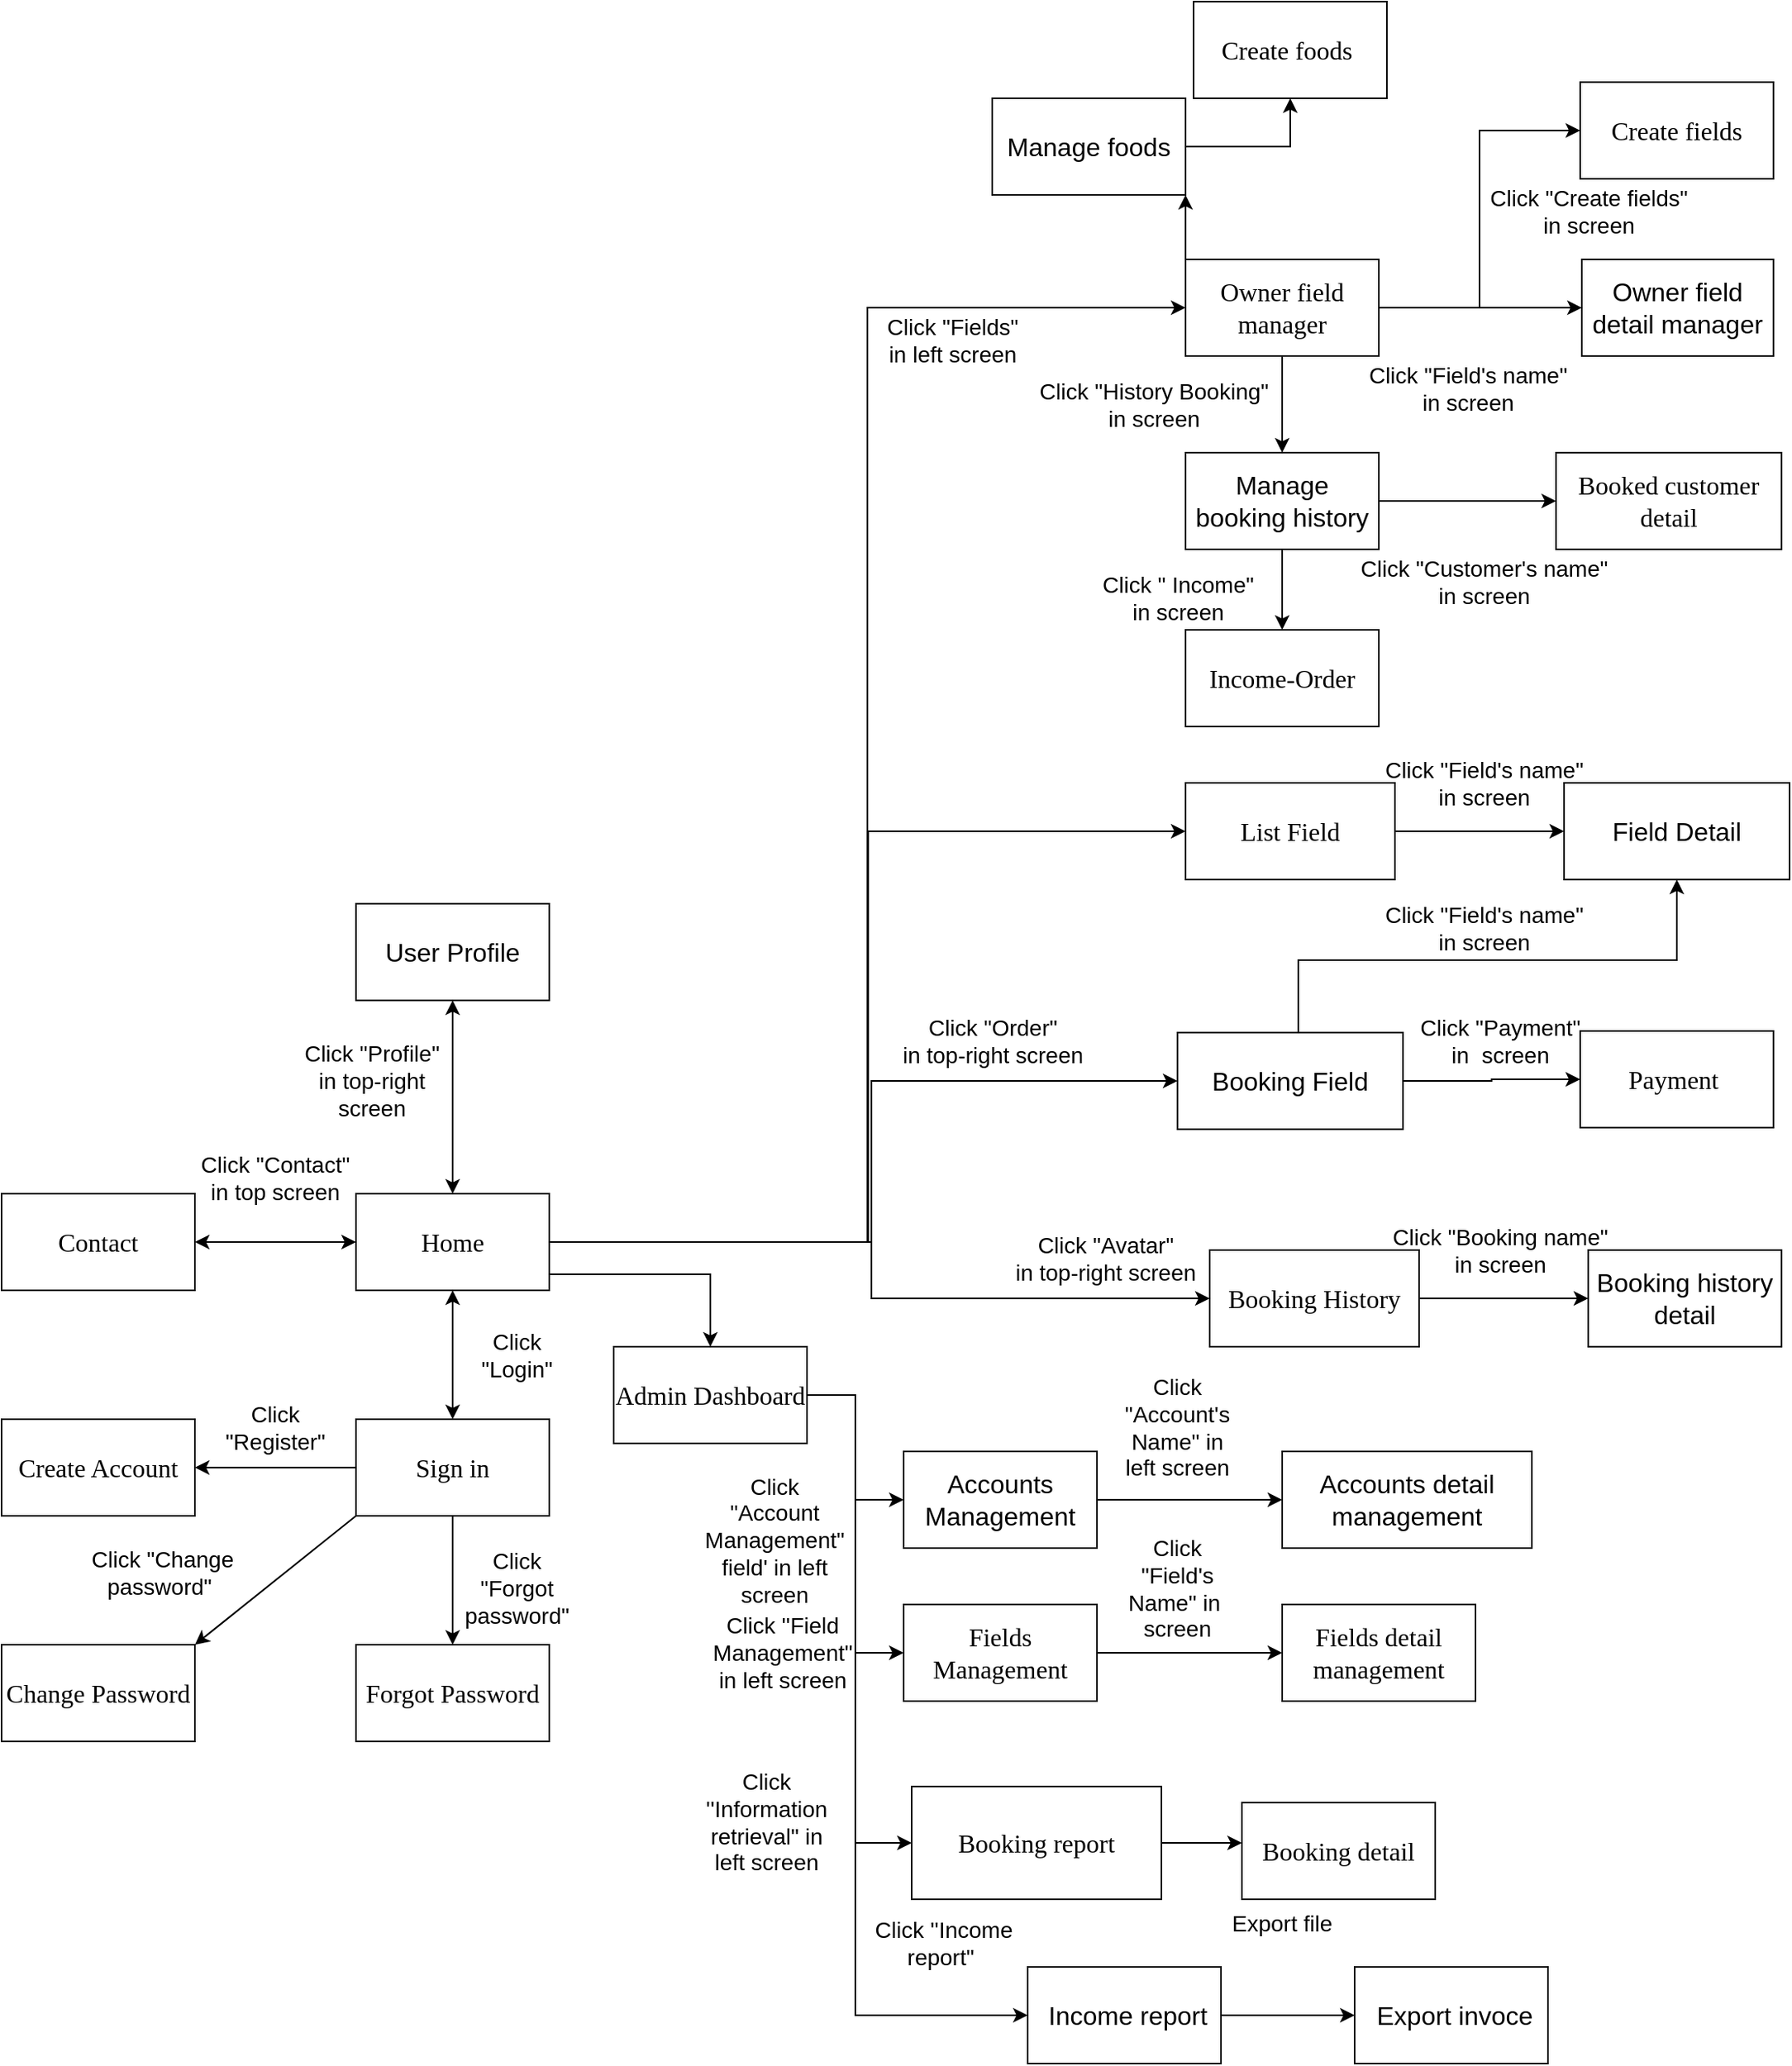 <mxfile version="20.1.1" type="google" pages="9"><diagram id="R1o0o27267Zo-8Obg-TR" name="Trang-1"><mxGraphModel grid="1" page="1" gridSize="10" guides="1" tooltips="1" connect="1" arrows="1" fold="1" pageScale="1" pageWidth="827" pageHeight="1169" math="0" shadow="0"><root><mxCell id="0"/><mxCell id="1" parent="0"/><mxCell id="3UtFN3oaAMxkDUghZK1Q-1" style="edgeStyle=orthogonalEdgeStyle;rounded=0;orthogonalLoop=1;jettySize=auto;html=1;fontFamily=Verdana;fontSize=14;endArrow=classic;endFill=1;" edge="1" parent="1" source="3UtFN3oaAMxkDUghZK1Q-5" target="3UtFN3oaAMxkDUghZK1Q-10"><mxGeometry relative="1" as="geometry"><Array as="points"><mxPoint x="510" y="1890"/></Array></mxGeometry></mxCell><mxCell id="3UtFN3oaAMxkDUghZK1Q-2" style="edgeStyle=none;rounded=0;orthogonalLoop=1;jettySize=auto;html=1;entryX=0.5;entryY=0;entryDx=0;entryDy=0;fontFamily=Verdana;fontSize=14;endArrow=classic;endFill=1;startArrow=classic;startFill=1;" edge="1" parent="1" source="3UtFN3oaAMxkDUghZK1Q-5" target="3UtFN3oaAMxkDUghZK1Q-6"><mxGeometry relative="1" as="geometry"/></mxCell><mxCell id="vXtE2BOIjPzEZ-mkyTv--5" style="edgeStyle=orthogonalEdgeStyle;rounded=0;orthogonalLoop=1;jettySize=auto;html=1;entryX=0;entryY=0.5;entryDx=0;entryDy=0;" edge="1" parent="1" source="3UtFN3oaAMxkDUghZK1Q-5" target="3UtFN3oaAMxkDUghZK1Q-52"><mxGeometry relative="1" as="geometry"><Array as="points"><mxPoint x="610" y="1870"/><mxPoint x="610" y="1770"/></Array></mxGeometry></mxCell><mxCell id="vXtE2BOIjPzEZ-mkyTv--6" style="edgeStyle=orthogonalEdgeStyle;rounded=0;orthogonalLoop=1;jettySize=auto;html=1;entryX=0;entryY=0.5;entryDx=0;entryDy=0;" edge="1" parent="1" source="3UtFN3oaAMxkDUghZK1Q-5" target="3UtFN3oaAMxkDUghZK1Q-22"><mxGeometry relative="1" as="geometry"><Array as="points"><mxPoint x="608" y="1870"/><mxPoint x="608" y="1615"/></Array></mxGeometry></mxCell><mxCell id="vXtE2BOIjPzEZ-mkyTv--7" style="edgeStyle=orthogonalEdgeStyle;rounded=0;orthogonalLoop=1;jettySize=auto;html=1;" edge="1" parent="1" source="3UtFN3oaAMxkDUghZK1Q-5" target="3UtFN3oaAMxkDUghZK1Q-31"><mxGeometry relative="1" as="geometry"><Array as="points"><mxPoint x="610" y="1870"/><mxPoint x="610" y="1905"/></Array></mxGeometry></mxCell><mxCell id="vXtE2BOIjPzEZ-mkyTv--8" style="edgeStyle=orthogonalEdgeStyle;rounded=0;orthogonalLoop=1;jettySize=auto;html=1;entryX=0;entryY=0.5;entryDx=0;entryDy=0;" edge="1" parent="1" source="3UtFN3oaAMxkDUghZK1Q-5" target="3UtFN3oaAMxkDUghZK1Q-28"><mxGeometry relative="1" as="geometry"/></mxCell><mxCell id="3UtFN3oaAMxkDUghZK1Q-5" value="&lt;font style=&quot;font-size: 16px;&quot;&gt;Home&lt;/font&gt;" style="rounded=0;whiteSpace=wrap;html=1;fontFamily=Verdana;fontSize=14;strokeColor=#121212;" vertex="1" parent="1"><mxGeometry x="290" y="1840" width="120" height="60" as="geometry"/></mxCell><mxCell id="3UtFN3oaAMxkDUghZK1Q-92" style="edgeStyle=orthogonalEdgeStyle;rounded=0;orthogonalLoop=1;jettySize=auto;html=1;entryX=1;entryY=0.5;entryDx=0;entryDy=0;fontFamily=Verdana;fontSize=16;" edge="1" parent="1" source="3UtFN3oaAMxkDUghZK1Q-6" target="3UtFN3oaAMxkDUghZK1Q-11"><mxGeometry relative="1" as="geometry"/></mxCell><mxCell id="3UtFN3oaAMxkDUghZK1Q-93" style="edgeStyle=orthogonalEdgeStyle;rounded=0;orthogonalLoop=1;jettySize=auto;html=1;entryX=0.5;entryY=0;entryDx=0;entryDy=0;fontFamily=Verdana;fontSize=16;" edge="1" parent="1" source="3UtFN3oaAMxkDUghZK1Q-6" target="3UtFN3oaAMxkDUghZK1Q-12"><mxGeometry relative="1" as="geometry"/></mxCell><mxCell id="3UtFN3oaAMxkDUghZK1Q-6" value="&lt;font style=&quot;font-size: 16px;&quot;&gt;Sign in&lt;/font&gt;" style="rounded=0;whiteSpace=wrap;html=1;fontFamily=Verdana;fontSize=14;strokeColor=#121212;" vertex="1" parent="1"><mxGeometry x="290" y="1980" width="120" height="60" as="geometry"/></mxCell><mxCell id="3UtFN3oaAMxkDUghZK1Q-7" style="edgeStyle=orthogonalEdgeStyle;rounded=0;orthogonalLoop=1;jettySize=auto;html=1;entryX=0;entryY=0.5;entryDx=0;entryDy=0;fontFamily=Verdana;fontSize=14;startArrow=none;startFill=0;endArrow=classic;endFill=1;" edge="1" parent="1" source="3UtFN3oaAMxkDUghZK1Q-10" target="3UtFN3oaAMxkDUghZK1Q-25"><mxGeometry relative="1" as="geometry"/></mxCell><mxCell id="3UtFN3oaAMxkDUghZK1Q-9" style="edgeStyle=orthogonalEdgeStyle;rounded=0;orthogonalLoop=1;jettySize=auto;html=1;entryX=0;entryY=0.5;entryDx=0;entryDy=0;fontFamily=Verdana;fontSize=14;startArrow=none;startFill=0;endArrow=classic;endFill=1;" edge="1" parent="1" target="3UtFN3oaAMxkDUghZK1Q-27"><mxGeometry relative="1" as="geometry"><mxPoint x="590" y="1965" as="sourcePoint"/><Array as="points"><mxPoint x="600" y="1965"/><mxPoint x="600" y="2125"/></Array></mxGeometry></mxCell><mxCell id="WigocK_qkNch13EXZ_7D-43" style="edgeStyle=orthogonalEdgeStyle;rounded=0;orthogonalLoop=1;jettySize=auto;html=1;entryX=0;entryY=0.5;entryDx=0;entryDy=0;" edge="1" parent="1" source="3UtFN3oaAMxkDUghZK1Q-10" target="WigocK_qkNch13EXZ_7D-29"><mxGeometry relative="1" as="geometry"><Array as="points"><mxPoint x="600" y="1965"/><mxPoint x="600" y="2350"/></Array></mxGeometry></mxCell><mxCell id="DQICXrRh6dPJyqTqIuuw-1" style="edgeStyle=orthogonalEdgeStyle;rounded=0;orthogonalLoop=1;jettySize=auto;html=1;entryX=0;entryY=0.5;entryDx=0;entryDy=0;" edge="1" parent="1" source="3UtFN3oaAMxkDUghZK1Q-10" target="3UtFN3oaAMxkDUghZK1Q-33"><mxGeometry relative="1" as="geometry"><Array as="points"><mxPoint x="600" y="1965"/><mxPoint x="600" y="2243"/></Array></mxGeometry></mxCell><mxCell id="3UtFN3oaAMxkDUghZK1Q-10" value="&lt;font style=&quot;font-size: 16px;&quot;&gt;Admin Dashboard&lt;/font&gt;" style="rounded=0;whiteSpace=wrap;html=1;fontFamily=Verdana;fontSize=14;strokeColor=#121212;" vertex="1" parent="1"><mxGeometry x="450" y="1935" width="120" height="60" as="geometry"/></mxCell><mxCell id="3UtFN3oaAMxkDUghZK1Q-11" value="&lt;font style=&quot;font-size: 16px;&quot;&gt;Create Account&lt;/font&gt;" style="rounded=0;whiteSpace=wrap;html=1;fontFamily=Verdana;fontSize=14;strokeColor=#121212;" vertex="1" parent="1"><mxGeometry x="70" y="1980" width="120" height="60" as="geometry"/></mxCell><mxCell id="3UtFN3oaAMxkDUghZK1Q-12" value="&lt;font style=&quot;font-size: 16px;&quot;&gt;Forgot Password&lt;/font&gt;" style="rounded=0;whiteSpace=wrap;html=1;fontFamily=Verdana;fontSize=14;strokeColor=#121212;" vertex="1" parent="1"><mxGeometry x="290" y="2120" width="120" height="60" as="geometry"/></mxCell><mxCell id="3UtFN3oaAMxkDUghZK1Q-21" style="edgeStyle=orthogonalEdgeStyle;rounded=0;orthogonalLoop=1;jettySize=auto;html=1;exitX=1;exitY=0.5;exitDx=0;exitDy=0;fontSize=14;entryX=0;entryY=0.5;entryDx=0;entryDy=0;" edge="1" parent="1" source="3UtFN3oaAMxkDUghZK1Q-22" target="3UtFN3oaAMxkDUghZK1Q-56"><mxGeometry relative="1" as="geometry"><mxPoint x="970" y="1615.474" as="targetPoint"/></mxGeometry></mxCell><mxCell id="3UtFN3oaAMxkDUghZK1Q-22" value="&lt;font style=&quot;font-size: 16px;&quot;&gt;List Field&lt;/font&gt;" style="whiteSpace=wrap;html=1;rounded=0;fontFamily=Verdana;fontSize=14;strokeColor=#121212;" vertex="1" parent="1"><mxGeometry x="805" y="1585" width="130" height="60" as="geometry"/></mxCell><mxCell id="3UtFN3oaAMxkDUghZK1Q-73" value="" style="edgeStyle=orthogonalEdgeStyle;rounded=0;orthogonalLoop=1;jettySize=auto;html=1;fontFamily=Verdana;fontSize=14;" edge="1" parent="1" source="3UtFN3oaAMxkDUghZK1Q-23" target="3UtFN3oaAMxkDUghZK1Q-62"><mxGeometry relative="1" as="geometry"/></mxCell><mxCell id="fvg-uRc3d_8mjKLgrTvn-7" style="edgeStyle=orthogonalEdgeStyle;rounded=0;orthogonalLoop=1;jettySize=auto;html=1;" edge="1" parent="1" source="3UtFN3oaAMxkDUghZK1Q-23" target="3UtFN3oaAMxkDUghZK1Q-34"><mxGeometry relative="1" as="geometry"/></mxCell><mxCell id="3UtFN3oaAMxkDUghZK1Q-23" value="&lt;span id=&quot;docs-internal-guid-2914a239-7fff-04e1-787a-a9e21abfa2f3&quot;&gt;&lt;span style=&quot;font-size: 12pt; font-family: Arial; background-color: transparent; font-variant-numeric: normal; font-variant-east-asian: normal; vertical-align: baseline;&quot;&gt;Manage booking history&lt;/span&gt;&lt;/span&gt;" style="rounded=0;whiteSpace=wrap;html=1;fontFamily=Verdana;fontSize=14;strokeColor=#121212;" vertex="1" parent="1"><mxGeometry x="805" y="1380" width="120" height="60" as="geometry"/></mxCell><mxCell id="vXtE2BOIjPzEZ-mkyTv--9" style="edgeStyle=orthogonalEdgeStyle;rounded=0;orthogonalLoop=1;jettySize=auto;html=1;entryX=0;entryY=0.5;entryDx=0;entryDy=0;" edge="1" parent="1" source="3UtFN3oaAMxkDUghZK1Q-25" target="vXtE2BOIjPzEZ-mkyTv--2"><mxGeometry relative="1" as="geometry"/></mxCell><mxCell id="3UtFN3oaAMxkDUghZK1Q-25" value="&lt;span id=&quot;docs-internal-guid-d806533c-7fff-01b5-a8be-a16602a1bd2b&quot;&gt;&lt;span style=&quot;font-size: 12pt; font-family: Arial; background-color: transparent; font-variant-numeric: normal; font-variant-east-asian: normal; vertical-align: baseline;&quot;&gt;Accounts &lt;/span&gt;&lt;span style=&quot;font-size: 12pt; font-family: Arial; background-color: rgb(255, 255, 255); font-variant-numeric: normal; font-variant-east-asian: normal; vertical-align: baseline;&quot;&gt;Management&lt;/span&gt;&lt;/span&gt;" style="rounded=0;whiteSpace=wrap;html=1;fontFamily=Verdana;fontSize=14;strokeColor=#121212;" vertex="1" parent="1"><mxGeometry x="630" y="2000" width="120" height="60" as="geometry"/></mxCell><mxCell id="vXtE2BOIjPzEZ-mkyTv--10" style="edgeStyle=orthogonalEdgeStyle;rounded=0;orthogonalLoop=1;jettySize=auto;html=1;entryX=0;entryY=0.5;entryDx=0;entryDy=0;" edge="1" parent="1" source="3UtFN3oaAMxkDUghZK1Q-27" target="vXtE2BOIjPzEZ-mkyTv--3"><mxGeometry relative="1" as="geometry"/></mxCell><mxCell id="3UtFN3oaAMxkDUghZK1Q-27" value="&lt;span id=&quot;docs-internal-guid-192b69c6-7fff-b063-df39-efc6a6507971&quot;&gt;&lt;span style=&quot;font-size: 12pt; background-color: rgb(255, 255, 255); font-variant-numeric: normal; font-variant-east-asian: normal; vertical-align: baseline;&quot;&gt;Fields Management&lt;/span&gt;&lt;/span&gt;" style="rounded=0;whiteSpace=wrap;html=1;fontFamily=Verdana;fontSize=14;strokeColor=#121212;" vertex="1" parent="1"><mxGeometry x="630" y="2095" width="120" height="60" as="geometry"/></mxCell><mxCell id="fvg-uRc3d_8mjKLgrTvn-8" style="edgeStyle=orthogonalEdgeStyle;rounded=0;orthogonalLoop=1;jettySize=auto;html=1;entryX=0.5;entryY=0;entryDx=0;entryDy=0;" edge="1" parent="1" source="3UtFN3oaAMxkDUghZK1Q-28" target="3UtFN3oaAMxkDUghZK1Q-23"><mxGeometry relative="1" as="geometry"/></mxCell><mxCell id="WigocK_qkNch13EXZ_7D-21" style="edgeStyle=orthogonalEdgeStyle;rounded=0;orthogonalLoop=1;jettySize=auto;html=1;entryX=0;entryY=0.5;entryDx=0;entryDy=0;" edge="1" parent="1" source="3UtFN3oaAMxkDUghZK1Q-28" target="3UtFN3oaAMxkDUghZK1Q-68"><mxGeometry relative="1" as="geometry"/></mxCell><mxCell id="3UtFN3oaAMxkDUghZK1Q-28" value="&lt;span id=&quot;docs-internal-guid-7a1f3831-7fff-ce7d-4ebd-f7e7c66e9ff0&quot;&gt;&lt;span style=&quot;font-size: 12pt; background-color: rgb(255, 255, 255); font-variant-numeric: normal; font-variant-east-asian: normal; vertical-align: baseline;&quot;&gt;Owner field manager&lt;/span&gt;&lt;/span&gt;" style="rounded=0;whiteSpace=wrap;html=1;fontFamily=Verdana;fontSize=14;strokeColor=#121212;" vertex="1" parent="1"><mxGeometry x="805" y="1260" width="120" height="60" as="geometry"/></mxCell><mxCell id="3UtFN3oaAMxkDUghZK1Q-30" style="edgeStyle=orthogonalEdgeStyle;rounded=0;orthogonalLoop=1;jettySize=auto;html=1;fontSize=14;entryX=0;entryY=0.5;entryDx=0;entryDy=0;" edge="1" parent="1" source="3UtFN3oaAMxkDUghZK1Q-31" target="3UtFN3oaAMxkDUghZK1Q-49"><mxGeometry relative="1" as="geometry"><mxPoint x="1150" y="1885" as="targetPoint"/></mxGeometry></mxCell><mxCell id="3UtFN3oaAMxkDUghZK1Q-31" value="&lt;font style=&quot;font-size: 16px;&quot;&gt;Booking History&lt;/font&gt;" style="rounded=0;whiteSpace=wrap;html=1;fontFamily=Verdana;fontSize=14;strokeColor=#121212;" vertex="1" parent="1"><mxGeometry x="820" y="1875" width="130" height="60" as="geometry"/></mxCell><mxCell id="9qTM9G5OkaSKrrBV8Rc--1" style="edgeStyle=orthogonalEdgeStyle;rounded=0;orthogonalLoop=1;jettySize=auto;html=1;" edge="1" parent="1" source="3UtFN3oaAMxkDUghZK1Q-33"><mxGeometry relative="1" as="geometry"><mxPoint x="840" y="2243" as="targetPoint"/></mxGeometry></mxCell><mxCell id="3UtFN3oaAMxkDUghZK1Q-33" value="&lt;b id=&quot;docs-internal-guid-cab9d217-7fff-d4ae-d97d-ef876ce9ef14&quot; style=&quot;font-weight:normal;&quot;&gt;&lt;span style=&quot;font-size: 12pt; color: rgb(0, 0, 0); background-color: transparent; font-weight: 400; font-style: normal; font-variant: normal; text-decoration: none; vertical-align: baseline;&quot;&gt;Booking report&lt;/span&gt;&lt;/b&gt;" style="rounded=0;whiteSpace=wrap;html=1;fontFamily=Verdana;fontSize=14;strokeColor=#121212;" vertex="1" parent="1"><mxGeometry x="635" y="2208" width="155" height="70" as="geometry"/></mxCell><mxCell id="3UtFN3oaAMxkDUghZK1Q-34" value="&lt;font style=&quot;font-size: 16px;&quot;&gt;Income-Order&lt;/font&gt;" style="rounded=0;whiteSpace=wrap;html=1;fontFamily=Verdana;fontSize=14;strokeColor=#121212;" vertex="1" parent="1"><mxGeometry x="805" y="1490" width="120" height="60" as="geometry"/></mxCell><mxCell id="3UtFN3oaAMxkDUghZK1Q-35" value="" style="endArrow=classic;html=1;rounded=0;exitX=0.5;exitY=0;exitDx=0;exitDy=0;startArrow=classic;startFill=1;entryX=0.5;entryY=1;entryDx=0;entryDy=0;" edge="1" parent="1" source="3UtFN3oaAMxkDUghZK1Q-5" target="3UtFN3oaAMxkDUghZK1Q-48"><mxGeometry width="50" height="50" relative="1" as="geometry"><mxPoint x="760" y="1950" as="sourcePoint"/><mxPoint x="350" y="1740" as="targetPoint"/></mxGeometry></mxCell><mxCell id="3UtFN3oaAMxkDUghZK1Q-36" value="Click &quot;Register&quot;" style="text;html=1;strokeColor=none;fillColor=none;align=center;verticalAlign=middle;whiteSpace=wrap;rounded=0;fontSize=14;" vertex="1" parent="1"><mxGeometry x="200" y="1970" width="80" height="30" as="geometry"/></mxCell><mxCell id="3UtFN3oaAMxkDUghZK1Q-39" value="Click &quot;Forgot password&quot;" style="text;html=1;strokeColor=none;fillColor=none;align=center;verticalAlign=middle;whiteSpace=wrap;rounded=0;fontSize=14;" vertex="1" parent="1"><mxGeometry x="360" y="2070" width="60" height="30" as="geometry"/></mxCell><mxCell id="3UtFN3oaAMxkDUghZK1Q-42" value="Click &quot;Account Management&quot; field' in left screen" style="text;html=1;strokeColor=none;fillColor=none;align=center;verticalAlign=middle;whiteSpace=wrap;rounded=0;fontSize=14;" vertex="1" parent="1"><mxGeometry x="510" y="2040" width="80" height="30" as="geometry"/></mxCell><mxCell id="3UtFN3oaAMxkDUghZK1Q-44" value="Click ''Information retrieval&quot; in left screen" style="text;html=1;strokeColor=none;fillColor=none;align=center;verticalAlign=middle;whiteSpace=wrap;rounded=0;fontSize=14;" vertex="1" parent="1"><mxGeometry x="500" y="2215" width="90" height="30" as="geometry"/></mxCell><mxCell id="3UtFN3oaAMxkDUghZK1Q-45" value="Click &quot;History Booking&quot;&lt;br&gt;in screen" style="text;html=1;align=center;verticalAlign=middle;resizable=0;points=[];autosize=1;strokeColor=none;fillColor=none;fontSize=14;" vertex="1" parent="1"><mxGeometry x="705" y="1330" width="160" height="40" as="geometry"/></mxCell><mxCell id="3UtFN3oaAMxkDUghZK1Q-46" value="Click &quot; Income&quot; &lt;br&gt;in screen" style="text;html=1;align=center;verticalAlign=middle;resizable=0;points=[];autosize=1;strokeColor=none;fillColor=none;fontSize=14;" vertex="1" parent="1"><mxGeometry x="745" y="1450" width="110" height="40" as="geometry"/></mxCell><mxCell id="3UtFN3oaAMxkDUghZK1Q-47" value="Click &quot;Avatar&quot;&lt;br&gt;in top-right screen" style="text;html=1;align=center;verticalAlign=middle;resizable=0;points=[];autosize=1;strokeColor=none;fillColor=none;fontSize=14;" vertex="1" parent="1"><mxGeometry x="690" y="1860" width="130" height="40" as="geometry"/></mxCell><mxCell id="3UtFN3oaAMxkDUghZK1Q-48" value="&lt;font style=&quot;font-size: 16px;&quot;&gt;User Profile&lt;/font&gt;" style="rounded=0;whiteSpace=wrap;html=1;" vertex="1" parent="1"><mxGeometry x="290" y="1660" width="120" height="60" as="geometry"/></mxCell><mxCell id="3UtFN3oaAMxkDUghZK1Q-49" value="&lt;span id=&quot;docs-internal-guid-b9efbe2b-7fff-e02c-9afa-85d2e958d2ef&quot;&gt;&lt;span style=&quot;font-size: 12pt; font-family: Arial; background-color: transparent; font-variant-numeric: normal; font-variant-east-asian: normal; vertical-align: baseline;&quot;&gt;Booking history detail&lt;/span&gt;&lt;/span&gt;" style="rounded=0;whiteSpace=wrap;html=1;" vertex="1" parent="1"><mxGeometry x="1055" y="1875.004" width="120" height="60" as="geometry"/></mxCell><mxCell id="3UtFN3oaAMxkDUghZK1Q-50" style="edgeStyle=orthogonalEdgeStyle;rounded=0;orthogonalLoop=1;jettySize=auto;html=1;" edge="1" parent="1" source="3UtFN3oaAMxkDUghZK1Q-52" target="3UtFN3oaAMxkDUghZK1Q-53"><mxGeometry relative="1" as="geometry"/></mxCell><mxCell id="3UtFN3oaAMxkDUghZK1Q-86" style="edgeStyle=orthogonalEdgeStyle;rounded=0;orthogonalLoop=1;jettySize=auto;html=1;entryX=0.5;entryY=1;entryDx=0;entryDy=0;fontFamily=Verdana;fontSize=16;" edge="1" parent="1" source="3UtFN3oaAMxkDUghZK1Q-52" target="3UtFN3oaAMxkDUghZK1Q-56"><mxGeometry relative="1" as="geometry"><Array as="points"><mxPoint x="875" y="1695"/><mxPoint x="1110" y="1695"/></Array></mxGeometry></mxCell><mxCell id="3UtFN3oaAMxkDUghZK1Q-52" value="&lt;font style=&quot;font-size: 16px;&quot;&gt;Booking Field&lt;/font&gt;" style="rounded=0;whiteSpace=wrap;html=1;" vertex="1" parent="1"><mxGeometry x="800" y="1740" width="140" height="60" as="geometry"/></mxCell><mxCell id="3UtFN3oaAMxkDUghZK1Q-53" value="&lt;font style=&quot;font-size: 16px;&quot; face=&quot;Verdana&quot;&gt;Payment&amp;nbsp;&lt;/font&gt;" style="rounded=0;whiteSpace=wrap;html=1;" vertex="1" parent="1"><mxGeometry x="1050" y="1739.004" width="120" height="60" as="geometry"/></mxCell><mxCell id="3UtFN3oaAMxkDUghZK1Q-56" value="&lt;font style=&quot;font-size: 16px;&quot;&gt;Field Detail&lt;/font&gt;" style="rounded=0;whiteSpace=wrap;html=1;" vertex="1" parent="1"><mxGeometry x="1040" y="1585" width="140" height="60" as="geometry"/></mxCell><mxCell id="3UtFN3oaAMxkDUghZK1Q-57" value="&lt;span id=&quot;docs-internal-guid-4925b392-7fff-e594-b5d2-be0fbf33f6e0&quot;&gt;&lt;span style=&quot;font-size: 12pt; font-family: Arial; background-color: rgb(255, 255, 255); font-variant-numeric: normal; font-variant-east-asian: normal; vertical-align: baseline;&quot;&gt;Owner field detail manager&lt;/span&gt;&lt;/span&gt;" style="rounded=0;whiteSpace=wrap;html=1;fontSize=14;" vertex="1" parent="1"><mxGeometry x="1051" y="1260" width="119" height="60" as="geometry"/></mxCell><mxCell id="3UtFN3oaAMxkDUghZK1Q-58" value="" style="endArrow=classic;html=1;rounded=0;fontSize=14;exitX=1;exitY=0.5;exitDx=0;exitDy=0;entryX=0;entryY=0.5;entryDx=0;entryDy=0;" edge="1" parent="1" source="3UtFN3oaAMxkDUghZK1Q-28" target="3UtFN3oaAMxkDUghZK1Q-57"><mxGeometry width="50" height="50" relative="1" as="geometry"><mxPoint x="925" y="1430" as="sourcePoint"/><mxPoint x="975" y="1380" as="targetPoint"/></mxGeometry></mxCell><mxCell id="3UtFN3oaAMxkDUghZK1Q-59" value="&lt;font style=&quot;font-size: 16px;&quot;&gt;Contact&lt;/font&gt;" style="rounded=0;whiteSpace=wrap;html=1;fontFamily=Verdana;fontSize=14;strokeColor=#121212;" vertex="1" parent="1"><mxGeometry x="70" y="1840" width="120" height="60" as="geometry"/></mxCell><mxCell id="3UtFN3oaAMxkDUghZK1Q-60" value="" style="endArrow=classic;startArrow=classic;html=1;rounded=0;entryX=0;entryY=0.5;entryDx=0;entryDy=0;exitX=1;exitY=0.5;exitDx=0;exitDy=0;" edge="1" parent="1" source="3UtFN3oaAMxkDUghZK1Q-59" target="3UtFN3oaAMxkDUghZK1Q-5"><mxGeometry width="50" height="50" relative="1" as="geometry"><mxPoint x="280" y="1990" as="sourcePoint"/><mxPoint x="330" y="1940" as="targetPoint"/></mxGeometry></mxCell><mxCell id="3UtFN3oaAMxkDUghZK1Q-62" value="&lt;font style=&quot;font-size: 16px;&quot; face=&quot;Verdana&quot;&gt;Booked customer detail&lt;/font&gt;" style="rounded=0;whiteSpace=wrap;html=1;fontSize=14;" vertex="1" parent="1"><mxGeometry x="1035" y="1380" width="140" height="60" as="geometry"/></mxCell><mxCell id="3UtFN3oaAMxkDUghZK1Q-66" value="Click ''Field Management&quot; in left screen" style="text;html=1;strokeColor=none;fillColor=none;align=center;verticalAlign=middle;whiteSpace=wrap;rounded=0;fontSize=14;" vertex="1" parent="1"><mxGeometry x="510" y="2110" width="90" height="30" as="geometry"/></mxCell><mxCell id="3UtFN3oaAMxkDUghZK1Q-67" value="Click &quot;Fields&quot; &lt;br&gt;in left screen" style="text;html=1;align=center;verticalAlign=middle;resizable=0;points=[];autosize=1;strokeColor=none;fillColor=none;fontSize=14;" vertex="1" parent="1"><mxGeometry x="610" y="1290" width="100" height="40" as="geometry"/></mxCell><mxCell id="3UtFN3oaAMxkDUghZK1Q-68" value="&lt;span id=&quot;docs-internal-guid-a0433ad3-7fff-d0a6-f4f5-3cc767cfc540&quot;&gt;&lt;span style=&quot;font-size: 12pt; background-color: rgb(255, 255, 255); font-variant-numeric: normal; font-variant-east-asian: normal; vertical-align: baseline;&quot;&gt;&lt;font face=&quot;Verdana&quot;&gt;Create fields&lt;/font&gt;&lt;/span&gt;&lt;/span&gt;" style="rounded=0;whiteSpace=wrap;html=1;fontSize=14;" vertex="1" parent="1"><mxGeometry x="1050" y="1150" width="120" height="60" as="geometry"/></mxCell><mxCell id="3UtFN3oaAMxkDUghZK1Q-74" value="Click &quot;Field's name&quot;&lt;br&gt;in screen" style="text;html=1;align=center;verticalAlign=middle;resizable=0;points=[];autosize=1;strokeColor=none;fillColor=none;fontSize=14;" vertex="1" parent="1"><mxGeometry x="910" y="1320" width="140" height="40" as="geometry"/></mxCell><mxCell id="3UtFN3oaAMxkDUghZK1Q-75" value="Click &quot;Customer's name&quot;&lt;br&gt;in screen" style="text;html=1;align=center;verticalAlign=middle;resizable=0;points=[];autosize=1;strokeColor=none;fillColor=none;fontSize=14;" vertex="1" parent="1"><mxGeometry x="905" y="1440" width="170" height="40" as="geometry"/></mxCell><mxCell id="3UtFN3oaAMxkDUghZK1Q-76" value="Click &quot;Field's name&quot;&lt;br&gt;in screen" style="text;html=1;align=center;verticalAlign=middle;resizable=0;points=[];autosize=1;strokeColor=none;fillColor=none;fontSize=14;" vertex="1" parent="1"><mxGeometry x="920" y="1565" width="140" height="40" as="geometry"/></mxCell><mxCell id="3UtFN3oaAMxkDUghZK1Q-78" value="Click &quot;Order&quot;&lt;br&gt;in top-right screen" style="text;html=1;align=center;verticalAlign=middle;resizable=0;points=[];autosize=1;strokeColor=none;fillColor=none;fontSize=14;" vertex="1" parent="1"><mxGeometry x="620" y="1725" width="130" height="40" as="geometry"/></mxCell><mxCell id="3UtFN3oaAMxkDUghZK1Q-79" value="Click &quot;Payment&quot;&lt;br&gt;in&amp;nbsp; screen" style="text;html=1;align=center;verticalAlign=middle;resizable=0;points=[];autosize=1;strokeColor=none;fillColor=none;fontSize=14;" vertex="1" parent="1"><mxGeometry x="945" y="1725" width="110" height="40" as="geometry"/></mxCell><mxCell id="3UtFN3oaAMxkDUghZK1Q-80" value="Click &quot;Booking name&quot;&lt;br&gt;in screen" style="text;html=1;align=center;verticalAlign=middle;resizable=0;points=[];autosize=1;strokeColor=none;fillColor=none;fontSize=14;" vertex="1" parent="1"><mxGeometry x="925" y="1855" width="150" height="40" as="geometry"/></mxCell><mxCell id="3UtFN3oaAMxkDUghZK1Q-82" value="Click &quot;Profile&quot; in top-right screen" style="text;html=1;strokeColor=none;fillColor=none;align=center;verticalAlign=middle;whiteSpace=wrap;rounded=0;fontSize=14;" vertex="1" parent="1"><mxGeometry x="250" y="1750" width="100" height="40" as="geometry"/></mxCell><mxCell id="3UtFN3oaAMxkDUghZK1Q-84" value="Click &quot;Contact&quot; in top screen" style="text;html=1;strokeColor=none;fillColor=none;align=center;verticalAlign=middle;whiteSpace=wrap;rounded=0;fontSize=14;" vertex="1" parent="1"><mxGeometry x="190" y="1810" width="100" height="40" as="geometry"/></mxCell><mxCell id="3UtFN3oaAMxkDUghZK1Q-87" value="Click &quot;Login&quot;" style="text;html=1;strokeColor=none;fillColor=none;align=center;verticalAlign=middle;whiteSpace=wrap;rounded=0;fontSize=14;" vertex="1" parent="1"><mxGeometry x="350" y="1925" width="80" height="30" as="geometry"/></mxCell><mxCell id="3UtFN3oaAMxkDUghZK1Q-88" value="Click &quot;Create fields&quot; &lt;br&gt;in screen" style="text;html=1;align=center;verticalAlign=middle;resizable=0;points=[];autosize=1;strokeColor=none;fillColor=none;fontSize=14;" vertex="1" parent="1"><mxGeometry x="985" y="1210" width="140" height="40" as="geometry"/></mxCell><mxCell id="3UtFN3oaAMxkDUghZK1Q-89" value="Click &quot;Field's name&quot;&lt;br&gt;in screen" style="text;html=1;align=center;verticalAlign=middle;resizable=0;points=[];autosize=1;strokeColor=none;fillColor=none;fontSize=14;" vertex="1" parent="1"><mxGeometry x="920" y="1655" width="140" height="40" as="geometry"/></mxCell><mxCell id="vXtE2BOIjPzEZ-mkyTv--2" value="&lt;span id=&quot;docs-internal-guid-d806533c-7fff-01b5-a8be-a16602a1bd2b&quot;&gt;&lt;span style=&quot;font-size: 12pt; font-family: Arial; background-color: transparent; font-variant-numeric: normal; font-variant-east-asian: normal; vertical-align: baseline;&quot;&gt;Accounts detail m&lt;/span&gt;&lt;span style=&quot;font-size: 12pt; font-family: Arial; background-color: rgb(255, 255, 255); font-variant-numeric: normal; font-variant-east-asian: normal; vertical-align: baseline;&quot;&gt;anagement&lt;/span&gt;&lt;/span&gt;" style="rounded=0;whiteSpace=wrap;html=1;fontFamily=Verdana;fontSize=14;strokeColor=#121212;" vertex="1" parent="1"><mxGeometry x="865" y="2000" width="155" height="60" as="geometry"/></mxCell><mxCell id="vXtE2BOIjPzEZ-mkyTv--3" value="&lt;span id=&quot;docs-internal-guid-192b69c6-7fff-b063-df39-efc6a6507971&quot;&gt;&lt;span style=&quot;font-size: 12pt; background-color: rgb(255, 255, 255); font-variant-numeric: normal; font-variant-east-asian: normal; vertical-align: baseline;&quot;&gt;Fields detail management&lt;/span&gt;&lt;/span&gt;" style="rounded=0;whiteSpace=wrap;html=1;fontFamily=Verdana;fontSize=14;strokeColor=#121212;" vertex="1" parent="1"><mxGeometry x="865" y="2095" width="120" height="60" as="geometry"/></mxCell><mxCell id="HDLz2g6r194e9xrvC4dA-10" value="&lt;font style=&quot;font-size: 16px;&quot;&gt;Change Password&lt;/font&gt;" style="rounded=0;whiteSpace=wrap;html=1;fontFamily=Verdana;fontSize=14;strokeColor=#121212;" vertex="1" parent="1"><mxGeometry x="70" y="2120" width="120" height="60" as="geometry"/></mxCell><mxCell id="HDLz2g6r194e9xrvC4dA-12" value="" style="endArrow=classic;html=1;rounded=0;entryX=1;entryY=0;entryDx=0;entryDy=0;exitX=0;exitY=1;exitDx=0;exitDy=0;" edge="1" parent="1" source="3UtFN3oaAMxkDUghZK1Q-6" target="HDLz2g6r194e9xrvC4dA-10"><mxGeometry width="50" height="50" relative="1" as="geometry"><mxPoint x="620" y="2020" as="sourcePoint"/><mxPoint x="670" y="1970" as="targetPoint"/></mxGeometry></mxCell><mxCell id="UiaQQRyabKV_Wr3AHK4q-1" value="&lt;span id=&quot;docs-internal-guid-a0433ad3-7fff-d0a6-f4f5-3cc767cfc540&quot;&gt;&lt;span style=&quot;font-size: 12pt; background-color: rgb(255, 255, 255); font-variant-numeric: normal; font-variant-east-asian: normal; vertical-align: baseline;&quot;&gt;&lt;font face=&quot;Verdana&quot;&gt;Create foods&amp;nbsp;&lt;/font&gt;&lt;/span&gt;&lt;/span&gt;" style="rounded=0;whiteSpace=wrap;html=1;fontSize=14;" vertex="1" parent="1"><mxGeometry x="810" y="1100" width="120" height="60" as="geometry"/></mxCell><mxCell id="WigocK_qkNch13EXZ_7D-6" style="edgeStyle=orthogonalEdgeStyle;rounded=0;orthogonalLoop=1;jettySize=auto;html=1;entryX=0.5;entryY=1;entryDx=0;entryDy=0;" edge="1" parent="1" source="UiaQQRyabKV_Wr3AHK4q-3" target="UiaQQRyabKV_Wr3AHK4q-1"><mxGeometry relative="1" as="geometry"/></mxCell><mxCell id="UiaQQRyabKV_Wr3AHK4q-3" value="&lt;span id=&quot;docs-internal-guid-2914a239-7fff-04e1-787a-a9e21abfa2f3&quot;&gt;&lt;span style=&quot;font-size: 12pt; font-family: Arial; background-color: transparent; font-variant-numeric: normal; font-variant-east-asian: normal; vertical-align: baseline;&quot;&gt;Manage foods&lt;/span&gt;&lt;/span&gt;" style="rounded=0;whiteSpace=wrap;html=1;fontFamily=Verdana;fontSize=14;strokeColor=#121212;" vertex="1" parent="1"><mxGeometry x="685" y="1160" width="120" height="60" as="geometry"/></mxCell><mxCell id="UiaQQRyabKV_Wr3AHK4q-4" value="" style="endArrow=classic;html=1;rounded=0;entryX=1;entryY=1;entryDx=0;entryDy=0;exitX=0;exitY=0;exitDx=0;exitDy=0;" edge="1" parent="1" source="3UtFN3oaAMxkDUghZK1Q-28" target="UiaQQRyabKV_Wr3AHK4q-3"><mxGeometry width="50" height="50" relative="1" as="geometry"><mxPoint x="950" y="1490" as="sourcePoint"/><mxPoint x="1000" y="1440" as="targetPoint"/></mxGeometry></mxCell><mxCell id="UiaQQRyabKV_Wr3AHK4q-11" value="Click &quot;Account's Name&quot; in left screen" style="text;html=1;strokeColor=none;fillColor=none;align=center;verticalAlign=middle;whiteSpace=wrap;rounded=0;fontSize=14;" vertex="1" parent="1"><mxGeometry x="760" y="1970" width="80" height="30" as="geometry"/></mxCell><mxCell id="UiaQQRyabKV_Wr3AHK4q-12" value="Click &quot;Field's Name&quot; in&amp;nbsp; screen" style="text;html=1;strokeColor=none;fillColor=none;align=center;verticalAlign=middle;whiteSpace=wrap;rounded=0;fontSize=14;" vertex="1" parent="1"><mxGeometry x="760" y="2070" width="80" height="30" as="geometry"/></mxCell><mxCell id="UiaQQRyabKV_Wr3AHK4q-13" value="Click &quot;Change password&quot;&amp;nbsp;" style="text;html=1;strokeColor=none;fillColor=none;align=center;verticalAlign=middle;whiteSpace=wrap;rounded=0;fontSize=14;" vertex="1" parent="1"><mxGeometry x="120" y="2055" width="100" height="40" as="geometry"/></mxCell><mxCell id="WigocK_qkNch13EXZ_7D-44" style="edgeStyle=orthogonalEdgeStyle;rounded=0;orthogonalLoop=1;jettySize=auto;html=1;entryX=0;entryY=0.5;entryDx=0;entryDy=0;" edge="1" parent="1" source="WigocK_qkNch13EXZ_7D-29" target="WigocK_qkNch13EXZ_7D-30"><mxGeometry relative="1" as="geometry"/></mxCell><mxCell id="WigocK_qkNch13EXZ_7D-29" value="&lt;font face=&quot;Arial&quot;&gt;&lt;span style=&quot;font-size: 16px;&quot;&gt;&amp;nbsp;Income report&lt;/span&gt;&lt;/font&gt;" style="rounded=0;whiteSpace=wrap;html=1;fontFamily=Verdana;fontSize=14;strokeColor=#121212;" vertex="1" parent="1"><mxGeometry x="707" y="2320" width="120" height="60" as="geometry"/></mxCell><mxCell id="WigocK_qkNch13EXZ_7D-30" value="&lt;font face=&quot;Arial&quot;&gt;&lt;span style=&quot;font-size: 16px;&quot;&gt;&amp;nbsp;Export invoce&lt;/span&gt;&lt;/font&gt;" style="rounded=0;whiteSpace=wrap;html=1;fontFamily=Verdana;fontSize=14;strokeColor=#121212;" vertex="1" parent="1"><mxGeometry x="910" y="2320" width="120" height="60" as="geometry"/></mxCell><mxCell id="WigocK_qkNch13EXZ_7D-54" value="Click ''Income report&quot;&amp;nbsp;" style="text;html=1;strokeColor=none;fillColor=none;align=center;verticalAlign=middle;whiteSpace=wrap;rounded=0;fontSize=14;" vertex="1" parent="1"><mxGeometry x="610" y="2290" width="90" height="30" as="geometry"/></mxCell><mxCell id="WigocK_qkNch13EXZ_7D-58" value="Export file" style="text;html=1;strokeColor=none;fillColor=none;align=center;verticalAlign=middle;whiteSpace=wrap;rounded=0;fontSize=14;" vertex="1" parent="1"><mxGeometry x="820" y="2278" width="90" height="30" as="geometry"/></mxCell><mxCell id="9qTM9G5OkaSKrrBV8Rc--2" value="&lt;span id=&quot;docs-internal-guid-192b69c6-7fff-b063-df39-efc6a6507971&quot;&gt;&lt;span style=&quot;font-size: 12pt; background-color: rgb(255, 255, 255); font-variant-numeric: normal; font-variant-east-asian: normal; vertical-align: baseline;&quot;&gt;Booking detail&lt;/span&gt;&lt;/span&gt;" style="rounded=0;whiteSpace=wrap;html=1;fontFamily=Verdana;fontSize=14;strokeColor=#121212;" vertex="1" parent="1"><mxGeometry x="840" y="2218" width="120" height="60" as="geometry"/></mxCell></root></mxGraphModel></diagram><diagram id="6mQvq0iFo6CCIeyL11Gs" name="Page-2"><mxGraphModel grid="1" page="1" gridSize="10" guides="1" tooltips="1" connect="1" arrows="1" fold="1" pageScale="1" pageWidth="827" pageHeight="1169" math="0" shadow="0"><root><mxCell id="0"/><mxCell id="1" parent="0"/><mxCell id="cD98BIXvfj7N0Sw_-io1-25" value="&lt;table border=&quot;1&quot; width=&quot;100%&quot; height=&quot;100%&quot; cellpadding=&quot;4&quot; style=&quot;width:100%;height:100%;border-collapse:collapse;&quot;&gt;&lt;tbody&gt;&lt;tr&gt;&lt;th align=&quot;center&quot;&gt;&lt;b&gt;User&lt;/b&gt;&lt;/th&gt;&lt;/tr&gt;&lt;tr&gt;&lt;td&gt;- userId: String&lt;br&gt;- fullName: String&lt;br&gt;- address: String&lt;br&gt;- district: Disctrict&lt;br&gt;- birth: String&lt;br&gt;- phone: String&lt;br&gt;- email: String&lt;br&gt;- accName: String&lt;br&gt;- password: String&lt;br&gt;- role: Role&lt;br&gt;- status: String&lt;/td&gt;&lt;/tr&gt;&lt;tr&gt;&lt;td&gt;+ getUserId(): String&lt;br&gt;+ getFullName(): String&lt;br&gt;+ getAddress(): String&lt;br&gt;+ getDistrict(): District&lt;br&gt;+ getBirth(): String&lt;br&gt;+ getPhone(): String&lt;br&gt;+ getEmail(): String&lt;br&gt;+ getAccName(): String&lt;br&gt;+ getPassword(): String&lt;br&gt;+ getRole(): Role&lt;br&gt;+ getStatus(): String&lt;br&gt;+ setUserId(): void&lt;br&gt;+ setFullName(): void&lt;br&gt;+ setAddress(): void&lt;br&gt;+ setDistrict(): void&lt;br&gt;+ setBirth(): void&lt;br&gt;+ setPhone(): void&lt;br&gt;+ setEmail(): void&lt;br&gt;+ setAccName(): void&lt;br&gt;+ setPassword(): void&lt;br&gt;+ setRole(): void&lt;br&gt;+ setStatus(): void&lt;br&gt;&lt;/td&gt;&lt;/tr&gt;&lt;/tbody&gt;&lt;/table&gt;" style="text;html=1;strokeColor=none;fillColor=none;overflow=fill;" vertex="1" parent="1"><mxGeometry x="-120" y="170" width="160" height="550" as="geometry"/></mxCell><mxCell id="cD98BIXvfj7N0Sw_-io1-26" value="&lt;table border=&quot;1&quot; width=&quot;100%&quot; height=&quot;100%&quot; cellpadding=&quot;4&quot; style=&quot;width:100%;height:100%;border-collapse:collapse;&quot;&gt;&lt;tbody&gt;&lt;tr&gt;&lt;th align=&quot;center&quot;&gt;&lt;b&gt;DeleteAccountByAdminController&lt;/b&gt;&lt;/th&gt;&lt;/tr&gt;&lt;tr&gt;&lt;td&gt;- userID: String&lt;br&gt;- loginUser: String&lt;br&gt;- DELETE_SUCCESS: String&lt;br&gt;- DELETE_FAILED: String&lt;/td&gt;&lt;/tr&gt;&lt;tr&gt;&lt;td&gt;+ getUserID(): String&lt;br&gt;+ deleteUser(String userID): boolean&lt;/td&gt;&lt;/tr&gt;&lt;/tbody&gt;&lt;/table&gt;" style="text;html=1;strokeColor=none;fillColor=none;overflow=fill;" vertex="1" parent="1"><mxGeometry x="440" y="75" width="246" height="140" as="geometry"/></mxCell><mxCell id="cD98BIXvfj7N0Sw_-io1-27" value="&lt;table border=&quot;1&quot; width=&quot;100%&quot; height=&quot;100%&quot; cellpadding=&quot;4&quot; style=&quot;width:100%;height:100%;border-collapse:collapse;&quot;&gt;&lt;tbody&gt;&lt;tr&gt;&lt;th align=&quot;center&quot;&gt;&lt;b&gt;UserDAO&lt;/b&gt;&lt;/th&gt;&lt;/tr&gt;&lt;tr&gt;&lt;td&gt;- userID: String&lt;br&gt;- search: String&lt;br&gt;-&amp;nbsp;index: Int&lt;br&gt;&lt;/td&gt;&lt;/tr&gt;&lt;tr&gt;&lt;td&gt;+ deleteUser (String userID): boolean&lt;br&gt;+ getTotalAccount(): int&lt;br&gt;+ pagingAccount(): list &amp;lt;User&amp;gt;&lt;br&gt;+ viewAccountList() list &amp;lt;User&amp;gt;&lt;br&gt;&lt;br&gt;&lt;/td&gt;&lt;/tr&gt;&lt;/tbody&gt;&lt;/table&gt;" style="text;html=1;strokeColor=none;fillColor=none;overflow=fill;" vertex="1" parent="1"><mxGeometry x="90" y="60" width="223" height="170" as="geometry"/></mxCell><mxCell id="cD98BIXvfj7N0Sw_-io1-28" value="&lt;table border=&quot;1&quot; width=&quot;100%&quot; height=&quot;100%&quot; cellpadding=&quot;4&quot; style=&quot;width:100%;height:100%;border-collapse:collapse;&quot;&gt;&lt;tbody&gt;&lt;tr&gt;&lt;th align=&quot;center&quot;&gt;&lt;b&gt;MainController&lt;/b&gt;&lt;/th&gt;&lt;/tr&gt;&lt;tr&gt;&lt;td&gt;+ DeleteAccountByAdminController&lt;br&gt;+ AccountListController&lt;/td&gt;&lt;/tr&gt;&lt;/tbody&gt;&lt;/table&gt;" style="text;html=1;strokeColor=none;fillColor=none;overflow=fill;" vertex="1" parent="1"><mxGeometry x="710" y="240" width="246" height="80" as="geometry"/></mxCell><mxCell id="cD98BIXvfj7N0Sw_-io1-29" value="&lt;table border=&quot;1&quot; width=&quot;100%&quot; height=&quot;100%&quot; cellpadding=&quot;4&quot; style=&quot;width:100%;height:100%;border-collapse:collapse;&quot;&gt;&lt;tbody&gt;&lt;tr&gt;&lt;th align=&quot;center&quot;&gt;DBUtils (tblUsers)&lt;/th&gt;&lt;/tr&gt;&lt;tr&gt;&lt;td&gt;&lt;br&gt;&lt;/td&gt;&lt;/tr&gt;&lt;tr&gt;&lt;td&gt;&lt;br&gt;&lt;/td&gt;&lt;/tr&gt;&lt;/tbody&gt;&lt;/table&gt;" style="text;html=1;strokeColor=none;fillColor=none;overflow=fill;" vertex="1" parent="1"><mxGeometry x="110" y="310" width="246" height="90" as="geometry"/></mxCell><mxCell id="cD98BIXvfj7N0Sw_-io1-31" value="Use" style="endArrow=open;endSize=12;dashed=1;html=1;rounded=0;entryX=1;entryY=0.5;entryDx=0;entryDy=0;exitX=0.5;exitY=0;exitDx=0;exitDy=0;" edge="1" parent="1" source="cD98BIXvfj7N0Sw_-io1-28" target="cD98BIXvfj7N0Sw_-io1-26"><mxGeometry width="160" relative="1" as="geometry"><mxPoint x="330" y="300" as="sourcePoint"/><mxPoint x="490" y="300" as="targetPoint"/></mxGeometry></mxCell><mxCell id="cD98BIXvfj7N0Sw_-io1-32" value="Use" style="endArrow=open;endSize=12;dashed=1;html=1;rounded=0;entryX=1;entryY=0.5;entryDx=0;entryDy=0;exitX=0;exitY=0.5;exitDx=0;exitDy=0;" edge="1" parent="1" source="cD98BIXvfj7N0Sw_-io1-26" target="cD98BIXvfj7N0Sw_-io1-27"><mxGeometry width="160" relative="1" as="geometry"><mxPoint x="693" y="280" as="sourcePoint"/><mxPoint x="626" y="160" as="targetPoint"/></mxGeometry></mxCell><mxCell id="cD98BIXvfj7N0Sw_-io1-33" value="Use" style="endArrow=open;endSize=12;dashed=1;html=1;rounded=0;entryX=0.5;entryY=0;entryDx=0;entryDy=0;exitX=0.5;exitY=1;exitDx=0;exitDy=0;" edge="1" parent="1" source="cD98BIXvfj7N0Sw_-io1-27" target="cD98BIXvfj7N0Sw_-io1-29"><mxGeometry width="160" relative="1" as="geometry"><mxPoint x="703" y="290" as="sourcePoint"/><mxPoint x="636" y="170" as="targetPoint"/></mxGeometry></mxCell><mxCell id="cD98BIXvfj7N0Sw_-io1-34" value="Use" style="endArrow=open;endSize=12;dashed=1;html=1;rounded=0;entryX=0.5;entryY=0;entryDx=0;entryDy=0;exitX=0;exitY=0.5;exitDx=0;exitDy=0;" edge="1" parent="1" source="cD98BIXvfj7N0Sw_-io1-27" target="cD98BIXvfj7N0Sw_-io1-25"><mxGeometry width="160" relative="1" as="geometry"><mxPoint x="713" y="300" as="sourcePoint"/><mxPoint x="646" y="180" as="targetPoint"/></mxGeometry></mxCell><mxCell id="cD98BIXvfj7N0Sw_-io1-35" value="&lt;table border=&quot;1&quot; width=&quot;100%&quot; height=&quot;100%&quot; cellpadding=&quot;4&quot; style=&quot;width:100%;height:100%;border-collapse:collapse;&quot;&gt;&lt;tbody&gt;&lt;tr&gt;&lt;th align=&quot;center&quot;&gt;&lt;b&gt;District&lt;/b&gt;&lt;/th&gt;&lt;/tr&gt;&lt;tr&gt;&lt;td&gt;- districtId: String&lt;br&gt;- districtName: String&lt;br&gt;- status: String&lt;/td&gt;&lt;/tr&gt;&lt;tr&gt;&lt;td&gt;+ getDistrictId(): String&lt;br&gt;+ getDistrictName(): String&amp;nbsp;&lt;br&gt;+ getStatus() : String&lt;br&gt;+ setDistrictId(): void&lt;br&gt;+ setDistrictName(): void&lt;br&gt;+ setStatus() : void&lt;br&gt;&lt;/td&gt;&lt;/tr&gt;&lt;/tbody&gt;&lt;/table&gt;" style="text;html=1;strokeColor=none;fillColor=none;overflow=fill;" vertex="1" parent="1"><mxGeometry x="160" y="520" width="160" height="230" as="geometry"/></mxCell><mxCell id="cD98BIXvfj7N0Sw_-io1-37" value="&lt;table border=&quot;1&quot; width=&quot;100%&quot; height=&quot;100%&quot; cellpadding=&quot;4&quot; style=&quot;width:100%;height:100%;border-collapse:collapse;&quot;&gt;&lt;tbody&gt;&lt;tr&gt;&lt;th align=&quot;center&quot;&gt;Role&lt;/th&gt;&lt;/tr&gt;&lt;tr&gt;&lt;td&gt;- roleId: String&lt;br&gt;- roleName: String&lt;br&gt;- status: String&lt;/td&gt;&lt;/tr&gt;&lt;tr&gt;&lt;td&gt;+ getRoleId(): String&lt;br&gt;+ getRoleName(): String&lt;br&gt;+ getStatus(): String&lt;br&gt;+ setRoleId(): void&lt;br&gt;+ setRoleName(): void&lt;br&gt;+ setStatus(): void&lt;br&gt;&lt;/td&gt;&lt;/tr&gt;&lt;/tbody&gt;&lt;/table&gt;" style="text;html=1;strokeColor=none;fillColor=none;overflow=fill;" vertex="1" parent="1"><mxGeometry x="410" y="500" width="160" height="230" as="geometry"/></mxCell><mxCell id="cD98BIXvfj7N0Sw_-io1-38" value="Use" style="endArrow=open;endSize=12;dashed=1;html=1;rounded=0;entryX=0;entryY=0;entryDx=0;entryDy=0;exitX=1;exitY=0.5;exitDx=0;exitDy=0;" edge="1" parent="1" source="cD98BIXvfj7N0Sw_-io1-25" target="cD98BIXvfj7N0Sw_-io1-37"><mxGeometry width="160" relative="1" as="geometry"><mxPoint x="220" y="225" as="sourcePoint"/><mxPoint x="343" y="340" as="targetPoint"/></mxGeometry></mxCell><mxCell id="cD98BIXvfj7N0Sw_-io1-39" value="Use" style="endArrow=open;endSize=12;dashed=1;html=1;rounded=0;entryX=0.5;entryY=0;entryDx=0;entryDy=0;exitX=1;exitY=0.5;exitDx=0;exitDy=0;" edge="1" parent="1" source="cD98BIXvfj7N0Sw_-io1-25" target="cD98BIXvfj7N0Sw_-io1-35"><mxGeometry width="160" relative="1" as="geometry"><mxPoint x="230" y="235" as="sourcePoint"/><mxPoint x="353" y="350" as="targetPoint"/></mxGeometry></mxCell><mxCell id="24W2gKhQE6jCSo9PR5dk-1" value="&lt;table border=&quot;1&quot; width=&quot;100%&quot; height=&quot;100%&quot; cellpadding=&quot;4&quot; style=&quot;width:100%;height:100%;border-collapse:collapse;&quot;&gt;&lt;tbody&gt;&lt;tr&gt;&lt;th align=&quot;center&quot;&gt;&lt;b&gt;AccountListController&lt;/b&gt;&lt;/th&gt;&lt;/tr&gt;&lt;tr&gt;&lt;td&gt;- index: int&lt;br&gt;- VIEW_ACCOUNT: String&lt;br&gt;- END_PAGE_EACH: String&lt;/td&gt;&lt;/tr&gt;&lt;tr&gt;&lt;td&gt;+ getTotalAccount(): int&lt;br&gt;+ pagingAccount(): List&amp;lt;User&amp;gt;&lt;br&gt;+ viewAccountList() List &amp;lt;User&amp;gt;&lt;/td&gt;&lt;/tr&gt;&lt;/tbody&gt;&lt;/table&gt;" style="text;html=1;strokeColor=none;fillColor=none;overflow=fill;" vertex="1" parent="1"><mxGeometry x="650" y="430" width="280" height="180" as="geometry"/></mxCell><mxCell id="Y7DXg3rswmC885U8DvJl-1" value="Use" style="endArrow=open;endSize=12;dashed=1;html=1;rounded=0;entryX=0.5;entryY=0;entryDx=0;entryDy=0;exitX=0.5;exitY=1;exitDx=0;exitDy=0;" edge="1" parent="1" source="cD98BIXvfj7N0Sw_-io1-28" target="24W2gKhQE6jCSo9PR5dk-1"><mxGeometry width="160" relative="1" as="geometry"><mxPoint x="843.0" y="250" as="sourcePoint"/><mxPoint x="696" y="155" as="targetPoint"/></mxGeometry></mxCell><mxCell id="Y7DXg3rswmC885U8DvJl-4" value="Use" style="endArrow=open;endSize=12;dashed=1;html=1;rounded=0;entryX=1;entryY=1;entryDx=0;entryDy=0;exitX=0;exitY=0.5;exitDx=0;exitDy=0;" edge="1" parent="1" source="24W2gKhQE6jCSo9PR5dk-1" target="cD98BIXvfj7N0Sw_-io1-27"><mxGeometry width="160" relative="1" as="geometry"><mxPoint x="853.0" y="260" as="sourcePoint"/><mxPoint x="706" y="165" as="targetPoint"/></mxGeometry></mxCell></root></mxGraphModel></diagram><diagram id="HlWZAw2DZs9GBasvbLQP" name="Page-3"><mxGraphModel grid="1" page="1" gridSize="10" guides="1" tooltips="1" connect="1" arrows="1" fold="1" pageScale="1" pageWidth="827" pageHeight="1169" math="0" shadow="0"><root><mxCell id="0"/><mxCell id="1" parent="0"/><mxCell id="plyjs7TC_HwBCjqDxRvM-2" value="&lt;table border=&quot;1&quot; width=&quot;100%&quot; height=&quot;100%&quot; cellpadding=&quot;4&quot; style=&quot;width:100%;height:100%;border-collapse:collapse;&quot;&gt;&lt;tbody&gt;&lt;tr&gt;&lt;th align=&quot;center&quot;&gt;&lt;b&gt;SearchAccountByAdminController&lt;/b&gt;&lt;/th&gt;&lt;/tr&gt;&lt;tr&gt;&lt;td&gt;- search: String&lt;br&gt;- index: int&lt;br&gt;- VIEW_ACCOUNT: String&lt;br&gt;- END_PAGE_EACH: String&lt;/td&gt;&lt;/tr&gt;&lt;tr&gt;&lt;td&gt;+ searchAccountByNameForAdmin(search, index): list&amp;lt;User&amp;gt;&lt;br&gt;+ getTotalAccountSearch(): int&lt;/td&gt;&lt;/tr&gt;&lt;/tbody&gt;&lt;/table&gt;" style="text;html=1;strokeColor=none;fillColor=none;overflow=fill;" vertex="1" parent="1"><mxGeometry x="310" y="40" width="340" height="140" as="geometry"/></mxCell><mxCell id="plyjs7TC_HwBCjqDxRvM-3" value="&lt;table border=&quot;1&quot; width=&quot;100%&quot; height=&quot;100%&quot; cellpadding=&quot;4&quot; style=&quot;width:100%;height:100%;border-collapse:collapse;&quot;&gt;&lt;tbody&gt;&lt;tr&gt;&lt;th align=&quot;center&quot;&gt;&lt;b&gt;UserDAO&lt;/b&gt;&lt;/th&gt;&lt;/tr&gt;&lt;tr&gt;&lt;td&gt;- userID&lt;br&gt;- String search&lt;br&gt;-&amp;nbsp;int index&lt;/td&gt;&lt;/tr&gt;&lt;tr&gt;&lt;td&gt;+ searchAccountByNameForAdmin(search, index): list&amp;lt;User&amp;gt;&lt;br&gt;+ getTotalAccount(): int&lt;br&gt;+ pagingAccount(): list &amp;lt;User&amp;gt;&lt;br&gt;+ viewAccountList() list &amp;lt;User&amp;gt;&lt;br&gt;+ getTotalAccountSearch(): int&lt;/td&gt;&lt;/tr&gt;&lt;/tbody&gt;&lt;/table&gt;" style="text;html=1;strokeColor=none;fillColor=none;overflow=fill;" vertex="1" parent="1"><mxGeometry x="-102" y="30" width="352" height="160" as="geometry"/></mxCell><mxCell id="plyjs7TC_HwBCjqDxRvM-4" value="&lt;table border=&quot;1&quot; width=&quot;100%&quot; height=&quot;100%&quot; cellpadding=&quot;4&quot; style=&quot;width:100%;height:100%;border-collapse:collapse;&quot;&gt;&lt;tbody&gt;&lt;tr&gt;&lt;th align=&quot;center&quot;&gt;&lt;b&gt;MainController&lt;/b&gt;&lt;/th&gt;&lt;/tr&gt;&lt;tr&gt;&lt;td&gt;+ SearchAccountByAdminController&lt;br&gt;+ AccountListController&lt;/td&gt;&lt;/tr&gt;&lt;/tbody&gt;&lt;/table&gt;" style="text;html=1;strokeColor=none;fillColor=none;overflow=fill;" vertex="1" parent="1"><mxGeometry x="560" y="270" width="246" height="80" as="geometry"/></mxCell><mxCell id="plyjs7TC_HwBCjqDxRvM-5" value="&lt;table border=&quot;1&quot; width=&quot;100%&quot; height=&quot;100%&quot; cellpadding=&quot;4&quot; style=&quot;width:100%;height:100%;border-collapse:collapse;&quot;&gt;&lt;tbody&gt;&lt;tr&gt;&lt;th align=&quot;center&quot;&gt;DBUtils (tblUsers)&lt;/th&gt;&lt;/tr&gt;&lt;tr&gt;&lt;td&gt;&lt;br&gt;&lt;/td&gt;&lt;/tr&gt;&lt;tr&gt;&lt;td&gt;&lt;br&gt;&lt;/td&gt;&lt;/tr&gt;&lt;/tbody&gt;&lt;/table&gt;" style="text;html=1;strokeColor=none;fillColor=none;overflow=fill;" vertex="1" parent="1"><mxGeometry x="-60" y="290" width="246" height="90" as="geometry"/></mxCell><mxCell id="plyjs7TC_HwBCjqDxRvM-6" value="Use" style="endArrow=open;endSize=12;dashed=1;html=1;rounded=0;entryX=1;entryY=0.5;entryDx=0;entryDy=0;exitX=0.5;exitY=0;exitDx=0;exitDy=0;" edge="1" parent="1" source="plyjs7TC_HwBCjqDxRvM-4" target="plyjs7TC_HwBCjqDxRvM-2"><mxGeometry width="160" relative="1" as="geometry"><mxPoint x="330" y="300" as="sourcePoint"/><mxPoint x="490" y="300" as="targetPoint"/></mxGeometry></mxCell><mxCell id="plyjs7TC_HwBCjqDxRvM-7" value="Use" style="endArrow=open;endSize=12;dashed=1;html=1;rounded=0;entryX=1;entryY=0.5;entryDx=0;entryDy=0;exitX=0;exitY=0.5;exitDx=0;exitDy=0;" edge="1" parent="1" source="plyjs7TC_HwBCjqDxRvM-2" target="plyjs7TC_HwBCjqDxRvM-3"><mxGeometry width="160" relative="1" as="geometry"><mxPoint x="693" y="280" as="sourcePoint"/><mxPoint x="626" y="160" as="targetPoint"/></mxGeometry></mxCell><mxCell id="plyjs7TC_HwBCjqDxRvM-8" value="Use" style="endArrow=open;endSize=12;dashed=1;html=1;rounded=0;entryX=0.5;entryY=0;entryDx=0;entryDy=0;exitX=0.5;exitY=1;exitDx=0;exitDy=0;" edge="1" parent="1" source="plyjs7TC_HwBCjqDxRvM-3" target="plyjs7TC_HwBCjqDxRvM-5"><mxGeometry width="160" relative="1" as="geometry"><mxPoint x="703" y="290" as="sourcePoint"/><mxPoint x="636" y="170" as="targetPoint"/></mxGeometry></mxCell><mxCell id="plyjs7TC_HwBCjqDxRvM-9" value="Use" style="endArrow=open;endSize=12;dashed=1;html=1;rounded=0;entryX=0.5;entryY=0;entryDx=0;entryDy=0;exitX=0;exitY=0.5;exitDx=0;exitDy=0;" edge="1" parent="1" source="plyjs7TC_HwBCjqDxRvM-3" target="B-6JYtq312Qxfl37aFek-1"><mxGeometry width="160" relative="1" as="geometry"><mxPoint x="713" y="300" as="sourcePoint"/><mxPoint x="-210" y="220" as="targetPoint"/></mxGeometry></mxCell><mxCell id="plyjs7TC_HwBCjqDxRvM-10" value="&lt;table border=&quot;1&quot; width=&quot;100%&quot; height=&quot;100%&quot; cellpadding=&quot;4&quot; style=&quot;width:100%;height:100%;border-collapse:collapse;&quot;&gt;&lt;tbody&gt;&lt;tr&gt;&lt;th align=&quot;center&quot;&gt;&lt;b&gt;District&lt;/b&gt;&lt;/th&gt;&lt;/tr&gt;&lt;tr&gt;&lt;td&gt;- districtId: String&lt;br&gt;- districtName: String&lt;br&gt;- status: String&lt;/td&gt;&lt;/tr&gt;&lt;tr&gt;&lt;td&gt;+ getDistrictId(): String&lt;br&gt;+ getDistrictName(): String&lt;br&gt;+ getStatus() : String&lt;br&gt;+ setDistrictId(): void&lt;br&gt;+ setDistrictName(): void&lt;br&gt;+ setStatus() : void&lt;br&gt;&lt;/td&gt;&lt;/tr&gt;&lt;/tbody&gt;&lt;/table&gt;" style="text;html=1;strokeColor=none;fillColor=none;overflow=fill;" vertex="1" parent="1"><mxGeometry x="-20" y="820" width="160" height="230" as="geometry"/></mxCell><mxCell id="plyjs7TC_HwBCjqDxRvM-11" value="&lt;table border=&quot;1&quot; width=&quot;100%&quot; height=&quot;100%&quot; cellpadding=&quot;4&quot; style=&quot;width:100%;height:100%;border-collapse:collapse;&quot;&gt;&lt;tbody&gt;&lt;tr&gt;&lt;th align=&quot;center&quot;&gt;Role&lt;/th&gt;&lt;/tr&gt;&lt;tr&gt;&lt;td&gt;- roleId: String&lt;br&gt;- roleName: String&lt;br&gt;- status: String&lt;/td&gt;&lt;/tr&gt;&lt;tr&gt;&lt;td&gt;+ getRoleId(): String&lt;br&gt;+ getRoleName(): String&lt;br&gt;+ getStatus(): String&lt;br&gt;+ setRoleId(): void&lt;br&gt;+ setRoleName(): void&lt;br&gt;+ setStatus(): void&lt;br&gt;&lt;/td&gt;&lt;/tr&gt;&lt;/tbody&gt;&lt;/table&gt;" style="text;html=1;strokeColor=none;fillColor=none;overflow=fill;" vertex="1" parent="1"><mxGeometry x="130" y="550" width="160" height="230" as="geometry"/></mxCell><mxCell id="plyjs7TC_HwBCjqDxRvM-12" value="Use" style="endArrow=open;endSize=12;dashed=1;html=1;rounded=0;entryX=0;entryY=0;entryDx=0;entryDy=0;exitX=1;exitY=0.5;exitDx=0;exitDy=0;" edge="1" parent="1" source="B-6JYtq312Qxfl37aFek-1" target="plyjs7TC_HwBCjqDxRvM-11"><mxGeometry width="160" relative="1" as="geometry"><mxPoint x="-130" y="495" as="sourcePoint"/><mxPoint x="343" y="340" as="targetPoint"/></mxGeometry></mxCell><mxCell id="plyjs7TC_HwBCjqDxRvM-13" value="Use" style="endArrow=open;endSize=12;dashed=1;html=1;rounded=0;entryX=0.5;entryY=0;entryDx=0;entryDy=0;exitX=1;exitY=0.5;exitDx=0;exitDy=0;" edge="1" parent="1" source="B-6JYtq312Qxfl37aFek-1" target="plyjs7TC_HwBCjqDxRvM-10"><mxGeometry width="160" relative="1" as="geometry"><mxPoint x="-130" y="495" as="sourcePoint"/><mxPoint x="353" y="350" as="targetPoint"/></mxGeometry></mxCell><mxCell id="SWtGARTfQ63PxiGR7sL7-1" value="&lt;table border=&quot;1&quot; width=&quot;100%&quot; height=&quot;100%&quot; cellpadding=&quot;4&quot; style=&quot;width:100%;height:100%;border-collapse:collapse;&quot;&gt;&lt;tbody&gt;&lt;tr&gt;&lt;th align=&quot;center&quot;&gt;&lt;b&gt;AccountListController&lt;/b&gt;&lt;/th&gt;&lt;/tr&gt;&lt;tr&gt;&lt;td&gt;- index: int&lt;br&gt;- VIEW_ACCOUNT: String&lt;br&gt;- END_PAGE_EACH: String&lt;/td&gt;&lt;/tr&gt;&lt;tr&gt;&lt;td&gt;+ getTotalAccount(): int&lt;br&gt;+ pagingAccount(): list&amp;lt;User&amp;gt;&lt;br&gt;+ viewAccountList(): list&amp;lt;User&amp;gt;&lt;/td&gt;&lt;/tr&gt;&lt;/tbody&gt;&lt;/table&gt;" style="text;html=1;strokeColor=none;fillColor=none;overflow=fill;" vertex="1" parent="1"><mxGeometry x="510" y="410" width="280" height="180" as="geometry"/></mxCell><mxCell id="SWtGARTfQ63PxiGR7sL7-2" value="Use" style="endArrow=open;endSize=12;dashed=1;html=1;rounded=0;entryX=0.5;entryY=0;entryDx=0;entryDy=0;exitX=0.5;exitY=1;exitDx=0;exitDy=0;" edge="1" parent="1" source="plyjs7TC_HwBCjqDxRvM-4" target="SWtGARTfQ63PxiGR7sL7-1"><mxGeometry width="160" relative="1" as="geometry"><mxPoint x="693" y="280" as="sourcePoint"/><mxPoint x="660" y="160" as="targetPoint"/></mxGeometry></mxCell><mxCell id="XnrQd6tBI20KVmmTvKiu-1" value="Use" style="endArrow=open;endSize=12;dashed=1;html=1;rounded=0;entryX=1;entryY=1;entryDx=0;entryDy=0;exitX=0;exitY=0.5;exitDx=0;exitDy=0;" edge="1" parent="1" source="SWtGARTfQ63PxiGR7sL7-1" target="plyjs7TC_HwBCjqDxRvM-3"><mxGeometry width="160" relative="1" as="geometry"><mxPoint x="350" y="160" as="sourcePoint"/><mxPoint x="238" y="120" as="targetPoint"/></mxGeometry></mxCell><mxCell id="B-6JYtq312Qxfl37aFek-1" value="&lt;table border=&quot;1&quot; width=&quot;100%&quot; height=&quot;100%&quot; cellpadding=&quot;4&quot; style=&quot;width:100%;height:100%;border-collapse:collapse;&quot;&gt;&lt;tbody&gt;&lt;tr&gt;&lt;th align=&quot;center&quot;&gt;&lt;b&gt;User&lt;/b&gt;&lt;/th&gt;&lt;/tr&gt;&lt;tr&gt;&lt;td&gt;- userId: String&lt;br&gt;- fullName: String&lt;br&gt;- address: String&lt;br&gt;- district: Disctrict&lt;br&gt;- birth: String&lt;br&gt;- phone: String&lt;br&gt;- email: String&lt;br&gt;- accName: String&lt;br&gt;- password: String&lt;br&gt;- role: Role&lt;br&gt;- status: String&lt;/td&gt;&lt;/tr&gt;&lt;tr&gt;&lt;td&gt;+ getUserId(): String&lt;br&gt;+ getFullName(): String&lt;br&gt;+ getAddress(): String&lt;br&gt;+ getDistrict(): District&lt;br&gt;+ getBirth(): String&lt;br&gt;+ getPhone(): String&lt;br&gt;+ getEmail(): String&lt;br&gt;+ getAccName(): String&lt;br&gt;+ getPassword(): String&lt;br&gt;+ getRole(): Role&lt;br&gt;+ getStatus(): String&lt;br&gt;+ setUserId(): void&lt;br&gt;+ setFullName(): void&lt;br&gt;+ setAddress(): void&lt;br&gt;+ setDistrict(): void&lt;br&gt;+ setBirth(): void&lt;br&gt;+ setPhone(): void&lt;br&gt;+ setEmail(): void&lt;br&gt;+ setAccName(): void&lt;br&gt;+ setPassword(): void&lt;br&gt;+ setRole(): void&lt;br&gt;+ setStatus(): void&lt;br&gt;&lt;/td&gt;&lt;/tr&gt;&lt;/tbody&gt;&lt;/table&gt;" style="text;html=1;strokeColor=none;fillColor=none;overflow=fill;" vertex="1" parent="1"><mxGeometry x="-300" y="240" width="160" height="550" as="geometry"/></mxCell></root></mxGraphModel></diagram><diagram id="G68uQ7W7cV1NVlZLLQKd" name="Page-4"><mxGraphModel grid="1" page="1" gridSize="10" guides="1" tooltips="1" connect="1" arrows="1" fold="1" pageScale="1" pageWidth="827" pageHeight="1169" math="0" shadow="0"><root><mxCell id="0"/><mxCell id="1" parent="0"/><mxCell id="pFmAW2mKB045UdMOlHE8-1" value="&lt;table border=&quot;1&quot; width=&quot;100%&quot; height=&quot;100%&quot; cellpadding=&quot;4&quot; style=&quot;width:100%;height:100%;border-collapse:collapse;&quot;&gt;&lt;tbody&gt;&lt;tr&gt;&lt;th align=&quot;center&quot;&gt;&lt;b&gt;User&lt;/b&gt;&lt;/th&gt;&lt;/tr&gt;&lt;tr&gt;&lt;td&gt;- userId: String&lt;br&gt;- fullName: String&lt;br&gt;- address: String&lt;br&gt;- district: Object&lt;br&gt;- birth: String&lt;br&gt;- phone: String&lt;br&gt;- email: String&lt;br&gt;- accName: String&lt;br&gt;- password: String&lt;br&gt;- role: Object&lt;br&gt;- status: String&lt;/td&gt;&lt;/tr&gt;&lt;tr&gt;&lt;td&gt;+ getUserId(): String&lt;br&gt;+ getFullName(): String&lt;br&gt;+ getAddress(): String&lt;br&gt;+ getDistrict(): District&lt;br&gt;+ getBirth(): String&lt;br&gt;+ getPhone(): String&lt;br&gt;+ getEmail(): String&lt;br&gt;+ getAccName(): String&lt;br&gt;+ getPassword(): String&lt;br&gt;+ getRole(): Role&lt;br&gt;+ getStatus(): String&lt;br&gt;+ setUserId(): void&lt;br&gt;+ setFullName(): void&lt;br&gt;+ setAddress(): void&lt;br&gt;+ setDistrict(): void&lt;br&gt;+ setBirth(): void&lt;br&gt;+ setPhone(): void&lt;br&gt;+ setEmail(): void&lt;br&gt;+ setAccName(): void&lt;br&gt;+ setPassword(): void&lt;br&gt;+ setRole(): void&lt;br&gt;+ setStatus(): void&lt;br&gt;&lt;/td&gt;&lt;/tr&gt;&lt;/tbody&gt;&lt;/table&gt;" style="text;html=1;strokeColor=none;fillColor=none;overflow=fill;" vertex="1" parent="1"><mxGeometry x="-290" y="220" width="160" height="550" as="geometry"/></mxCell><mxCell id="pFmAW2mKB045UdMOlHE8-2" value="&lt;table border=&quot;1&quot; width=&quot;100%&quot; height=&quot;100%&quot; cellpadding=&quot;4&quot; style=&quot;width:100%;height:100%;border-collapse:collapse;&quot;&gt;&lt;tbody&gt;&lt;tr&gt;&lt;th align=&quot;center&quot;&gt;&lt;b&gt;UpdateAccountByAdminController&lt;/b&gt;&lt;/th&gt;&lt;/tr&gt;&lt;tr&gt;&lt;td&gt;- userId: String&lt;br&gt;- fullName: String&lt;br&gt;- address: String&lt;br&gt;- district: Object&lt;br&gt;- birth: String&lt;br&gt;- phone: String&lt;br&gt;- email: String&lt;br&gt;- accName: String&lt;br&gt;- password: String&lt;br&gt;- role: Object&lt;br&gt;- status: String&lt;br&gt;- user: Object&lt;br&gt;- FULL_NAME_ERROR: String&lt;br&gt;-&amp;nbsp;ADDRESS_ERROR: String&lt;br&gt;-&amp;nbsp;EMAIL_ERROR: String&lt;br&gt;-&amp;nbsp;PHONE_ERROR: String&lt;br&gt;-&amp;nbsp;PASSWORD_ERROR: String&lt;br&gt;-&amp;nbsp;ROLE_ERROR: String&lt;br&gt;-&amp;nbsp;BIRTH_ERROR: String&lt;br&gt;-&amp;nbsp;ACCOUNT_NAME_ERROR: String&lt;br&gt;-&amp;nbsp;DISTRICT_ERROR: String&lt;br&gt;-&amp;nbsp;UPDATE_SUCCESS: String&lt;br&gt;- UPDATE_FAILED: String&lt;/td&gt;&lt;/tr&gt;&lt;tr&gt;&lt;td&gt;+ updateUser(user): boolean&lt;/td&gt;&lt;/tr&gt;&lt;/tbody&gt;&lt;/table&gt;" style="text;html=1;strokeColor=none;fillColor=none;overflow=fill;" vertex="1" parent="1"><mxGeometry x="360" y="-20" width="280" height="440" as="geometry"/></mxCell><mxCell id="pFmAW2mKB045UdMOlHE8-3" value="&lt;table border=&quot;1&quot; width=&quot;100%&quot; height=&quot;100%&quot; cellpadding=&quot;4&quot; style=&quot;width:100%;height:100%;border-collapse:collapse;&quot;&gt;&lt;tbody&gt;&lt;tr&gt;&lt;th align=&quot;center&quot;&gt;&lt;b&gt;UserDAO&lt;/b&gt;&lt;/th&gt;&lt;/tr&gt;&lt;tr&gt;&lt;td&gt;-&amp;nbsp; User: Object&lt;/td&gt;&lt;/tr&gt;&lt;tr&gt;&lt;td&gt;+ updateUser(user): boolean&lt;/td&gt;&lt;/tr&gt;&lt;/tbody&gt;&lt;/table&gt;" style="text;html=1;strokeColor=none;fillColor=none;overflow=fill;" vertex="1" parent="1"><mxGeometry x="-102" y="30" width="330" height="160" as="geometry"/></mxCell><mxCell id="pFmAW2mKB045UdMOlHE8-4" value="&lt;table border=&quot;1&quot; width=&quot;100%&quot; height=&quot;100%&quot; cellpadding=&quot;4&quot; style=&quot;width:100%;height:100%;border-collapse:collapse;&quot;&gt;&lt;tbody&gt;&lt;tr&gt;&lt;th align=&quot;center&quot;&gt;&lt;b&gt;MainController&lt;/b&gt;&lt;/th&gt;&lt;/tr&gt;&lt;tr&gt;&lt;td&gt;+ UpdateAccountByAdminController&lt;br&gt;&lt;/td&gt;&lt;/tr&gt;&lt;/tbody&gt;&lt;/table&gt;" style="text;html=1;strokeColor=none;fillColor=none;overflow=fill;" vertex="1" parent="1"><mxGeometry x="610" y="480" width="246" height="80" as="geometry"/></mxCell><mxCell id="pFmAW2mKB045UdMOlHE8-5" value="&lt;table border=&quot;1&quot; width=&quot;100%&quot; height=&quot;100%&quot; cellpadding=&quot;4&quot; style=&quot;width:100%;height:100%;border-collapse:collapse;&quot;&gt;&lt;tbody&gt;&lt;tr&gt;&lt;th align=&quot;center&quot;&gt;DBUtils (tblUsers)&lt;/th&gt;&lt;/tr&gt;&lt;tr&gt;&lt;td&gt;&lt;br&gt;&lt;/td&gt;&lt;/tr&gt;&lt;tr&gt;&lt;td&gt;&lt;br&gt;&lt;/td&gt;&lt;/tr&gt;&lt;/tbody&gt;&lt;/table&gt;" style="text;html=1;strokeColor=none;fillColor=none;overflow=fill;" vertex="1" parent="1"><mxGeometry x="-60" y="290" width="246" height="90" as="geometry"/></mxCell><mxCell id="pFmAW2mKB045UdMOlHE8-6" value="Use" style="endArrow=open;endSize=12;dashed=1;html=1;rounded=0;entryX=1;entryY=0.5;entryDx=0;entryDy=0;exitX=0.5;exitY=0;exitDx=0;exitDy=0;" edge="1" parent="1" source="pFmAW2mKB045UdMOlHE8-4" target="pFmAW2mKB045UdMOlHE8-2"><mxGeometry width="160" relative="1" as="geometry"><mxPoint x="330" y="300" as="sourcePoint"/><mxPoint x="490" y="300" as="targetPoint"/></mxGeometry></mxCell><mxCell id="pFmAW2mKB045UdMOlHE8-7" value="Use" style="endArrow=open;endSize=12;dashed=1;html=1;rounded=0;entryX=1;entryY=0.5;entryDx=0;entryDy=0;exitX=0;exitY=0.25;exitDx=0;exitDy=0;" edge="1" parent="1" source="pFmAW2mKB045UdMOlHE8-2" target="pFmAW2mKB045UdMOlHE8-3"><mxGeometry width="160" relative="1" as="geometry"><mxPoint x="693" y="280" as="sourcePoint"/><mxPoint x="626" y="160" as="targetPoint"/></mxGeometry></mxCell><mxCell id="pFmAW2mKB045UdMOlHE8-8" value="Use" style="endArrow=open;endSize=12;dashed=1;html=1;rounded=0;entryX=0.5;entryY=0;entryDx=0;entryDy=0;exitX=0.5;exitY=1;exitDx=0;exitDy=0;" edge="1" parent="1" source="pFmAW2mKB045UdMOlHE8-3" target="pFmAW2mKB045UdMOlHE8-5"><mxGeometry width="160" relative="1" as="geometry"><mxPoint x="703" y="290" as="sourcePoint"/><mxPoint x="636" y="170" as="targetPoint"/></mxGeometry></mxCell><mxCell id="pFmAW2mKB045UdMOlHE8-9" value="Use" style="endArrow=open;endSize=12;dashed=1;html=1;rounded=0;entryX=0.5;entryY=0;entryDx=0;entryDy=0;exitX=0;exitY=0.5;exitDx=0;exitDy=0;" edge="1" parent="1" source="pFmAW2mKB045UdMOlHE8-3" target="pFmAW2mKB045UdMOlHE8-1"><mxGeometry width="160" relative="1" as="geometry"><mxPoint x="713" y="300" as="sourcePoint"/><mxPoint x="646" y="180" as="targetPoint"/></mxGeometry></mxCell><mxCell id="pFmAW2mKB045UdMOlHE8-10" value="&lt;table border=&quot;1&quot; width=&quot;100%&quot; height=&quot;100%&quot; cellpadding=&quot;4&quot; style=&quot;width:100%;height:100%;border-collapse:collapse;&quot;&gt;&lt;tbody&gt;&lt;tr&gt;&lt;th align=&quot;center&quot;&gt;&lt;b&gt;District&lt;/b&gt;&lt;/th&gt;&lt;/tr&gt;&lt;tr&gt;&lt;td&gt;- districtId: String&lt;br&gt;- districtName: String&lt;br&gt;- status: String&lt;/td&gt;&lt;/tr&gt;&lt;tr&gt;&lt;td&gt;+ getDistrictId(): String&lt;br&gt;+ getDistrictName(): String&lt;br&gt;+ getStatus() : String&lt;br&gt;+ setDistrictId(): void&lt;br&gt;+ setDistrictName(): void&lt;br&gt;+ setStatus() : void&lt;br&gt;&lt;/td&gt;&lt;/tr&gt;&lt;/tbody&gt;&lt;/table&gt;" style="text;html=1;strokeColor=none;fillColor=none;overflow=fill;" vertex="1" parent="1"><mxGeometry x="-80" y="550" width="160" height="230" as="geometry"/></mxCell><mxCell id="pFmAW2mKB045UdMOlHE8-11" value="&lt;table border=&quot;1&quot; width=&quot;100%&quot; height=&quot;100%&quot; cellpadding=&quot;4&quot; style=&quot;width:100%;height:100%;border-collapse:collapse;&quot;&gt;&lt;tbody&gt;&lt;tr&gt;&lt;th align=&quot;center&quot;&gt;Role&lt;/th&gt;&lt;/tr&gt;&lt;tr&gt;&lt;td&gt;- roleId: String&lt;br&gt;- roleName: String&lt;br&gt;- status: String&lt;/td&gt;&lt;/tr&gt;&lt;tr&gt;&lt;td&gt;+ getRoleId(): String&lt;br&gt;+ getRoleName(): String&lt;br&gt;+ getStatus(): String&lt;br&gt;+ setRoleId(): void&lt;br&gt;+ setRoleName(): void&lt;br&gt;+ setStatus(): void&lt;br&gt;&lt;/td&gt;&lt;/tr&gt;&lt;/tbody&gt;&lt;/table&gt;" style="text;html=1;strokeColor=none;fillColor=none;overflow=fill;" vertex="1" parent="1"><mxGeometry x="130" y="550" width="160" height="230" as="geometry"/></mxCell><mxCell id="pFmAW2mKB045UdMOlHE8-12" value="Use" style="endArrow=open;endSize=12;dashed=1;html=1;rounded=0;entryX=0;entryY=0;entryDx=0;entryDy=0;exitX=1;exitY=0.5;exitDx=0;exitDy=0;" edge="1" parent="1" source="pFmAW2mKB045UdMOlHE8-1" target="pFmAW2mKB045UdMOlHE8-11"><mxGeometry width="160" relative="1" as="geometry"><mxPoint x="220" y="225" as="sourcePoint"/><mxPoint x="343" y="340" as="targetPoint"/></mxGeometry></mxCell><mxCell id="pFmAW2mKB045UdMOlHE8-13" value="Use" style="endArrow=open;endSize=12;dashed=1;html=1;rounded=0;entryX=0.5;entryY=0;entryDx=0;entryDy=0;exitX=1;exitY=0.5;exitDx=0;exitDy=0;" edge="1" parent="1" source="pFmAW2mKB045UdMOlHE8-1" target="pFmAW2mKB045UdMOlHE8-10"><mxGeometry width="160" relative="1" as="geometry"><mxPoint x="230" y="235" as="sourcePoint"/><mxPoint x="353" y="350" as="targetPoint"/></mxGeometry></mxCell></root></mxGraphModel></diagram><diagram id="CHA7yLq2ERp_7eLHkcWI" name="Page-5"><mxGraphModel grid="1" page="1" gridSize="10" guides="1" tooltips="1" connect="1" arrows="1" fold="1" pageScale="1" pageWidth="827" pageHeight="1169" math="0" shadow="0"><root><mxCell id="0"/><mxCell id="1" parent="0"/><mxCell id="YvEfPBNaUkJIpU4zNmLT-1" value="&lt;table border=&quot;1&quot; width=&quot;100%&quot; height=&quot;100%&quot; cellpadding=&quot;4&quot; style=&quot;width:100%;height:100%;border-collapse:collapse;&quot;&gt;&lt;tbody&gt;&lt;tr&gt;&lt;th align=&quot;center&quot;&gt;&lt;b&gt;Food&lt;/b&gt;&lt;/th&gt;&lt;/tr&gt;&lt;tr&gt;&lt;td&gt;- foodId: String&lt;br&gt;- foodName: String&lt;br&gt;- image: String&lt;br&gt;- foodCate: Object&lt;br&gt;- status: String&lt;/td&gt;&lt;/tr&gt;&lt;tr&gt;&lt;td&gt;+ getFoodId(): String&lt;br&gt;+ getFoodName(): String&lt;br&gt;+ getImage(): String&lt;br&gt;+ getFoodCate(): FoodCategory&lt;br&gt;+ getStatus(): String&lt;br&gt;+ setFoodId(): void&lt;br&gt;+ setFoodName(): void&lt;br&gt;+ setImage(): void&lt;br&gt;+ setFoodCate(): void&lt;br&gt;+ setStatus(): void&lt;/td&gt;&lt;/tr&gt;&lt;/tbody&gt;&lt;/table&gt;" style="text;html=1;strokeColor=none;fillColor=none;overflow=fill;" vertex="1" parent="1"><mxGeometry x="-290" y="240" width="200" height="280" as="geometry"/></mxCell><mxCell id="YvEfPBNaUkJIpU4zNmLT-2" value="&lt;table border=&quot;1&quot; width=&quot;100%&quot; height=&quot;100%&quot; cellpadding=&quot;4&quot; style=&quot;width:100%;height:100%;border-collapse:collapse;&quot;&gt;&lt;tbody&gt;&lt;tr&gt;&lt;th align=&quot;center&quot;&gt;&lt;b&gt;SearchFoodOfFieldController&lt;/b&gt;&lt;/th&gt;&lt;/tr&gt;&lt;tr&gt;&lt;td&gt;- index: int&lt;br&gt;- fieldId: String&lt;br&gt;- search: String&lt;br&gt;- count: int&lt;br&gt;- endPage: int&lt;br&gt;- listFood: list&amp;lt;Food&amp;gt;&lt;br&gt;- VIEW_FOOD_EACH: String&lt;br&gt;- END_PAGE_SEARCH_EACH: String&lt;br&gt;- SEARCH_FAILED: String&lt;br&gt;&lt;br&gt;&lt;/td&gt;&lt;/tr&gt;&lt;tr&gt;&lt;td&gt;+ getTotalSearchEach(fieldId, search): int&lt;br&gt;+ searchFoodByNameForEachField(search, fieldId, index): list&amp;lt;Food&amp;gt;&lt;span style=&quot;white-space: pre;&quot;&gt;&#9;&lt;/span&gt;&lt;/td&gt;&lt;/tr&gt;&lt;/tbody&gt;&lt;/table&gt;" style="text;html=1;strokeColor=none;fillColor=none;overflow=fill;" vertex="1" parent="1"><mxGeometry x="397" y="-170" width="430" height="220" as="geometry"/></mxCell><mxCell id="YvEfPBNaUkJIpU4zNmLT-3" value="&lt;table border=&quot;1&quot; width=&quot;100%&quot; height=&quot;100%&quot; cellpadding=&quot;4&quot; style=&quot;width:100%;height:100%;border-collapse:collapse;&quot;&gt;&lt;tbody&gt;&lt;tr&gt;&lt;th align=&quot;center&quot;&gt;&lt;b&gt;FoodDAO&lt;/b&gt;&lt;/th&gt;&lt;/tr&gt;&lt;tr&gt;&lt;td&gt;- index: int&lt;br&gt;- fieldId: String&lt;br&gt;- search: String&lt;br&gt;- listFood: list&amp;lt;Food&amp;gt;&lt;br&gt;&lt;/td&gt;&lt;/tr&gt;&lt;tr&gt;&lt;td&gt;+ getTotalSearchEach(fieldId, search): int&lt;br&gt;+ searchFoodByNameForEachField(search, fieldId, index): list&amp;lt;Food&amp;gt;&lt;br&gt;+ getTotalSearch(): int&lt;br&gt;+ searchFoodByNameForManager(search, index): list&amp;lt;Food&amp;gt;&lt;br&gt;&lt;/td&gt;&lt;/tr&gt;&lt;/tbody&gt;&lt;/table&gt;" style="text;html=1;strokeColor=none;fillColor=none;overflow=fill;" vertex="1" parent="1"><mxGeometry x="-50" width="390" height="220" as="geometry"/></mxCell><mxCell id="YvEfPBNaUkJIpU4zNmLT-4" value="&lt;table border=&quot;1&quot; width=&quot;100%&quot; height=&quot;100%&quot; cellpadding=&quot;4&quot; style=&quot;width:100%;height:100%;border-collapse:collapse;&quot;&gt;&lt;tbody&gt;&lt;tr&gt;&lt;th align=&quot;center&quot;&gt;&lt;b&gt;MainController&lt;/b&gt;&lt;/th&gt;&lt;/tr&gt;&lt;tr&gt;&lt;td&gt;+ SearchFoodOfFieldController&lt;br&gt;+ SearchFoodByManagerController&lt;br&gt;&lt;/td&gt;&lt;/tr&gt;&lt;/tbody&gt;&lt;/table&gt;" style="text;html=1;strokeColor=none;fillColor=none;overflow=fill;" vertex="1" parent="1"><mxGeometry x="470" y="130" width="246" height="110" as="geometry"/></mxCell><mxCell id="YvEfPBNaUkJIpU4zNmLT-5" value="&lt;table border=&quot;1&quot; width=&quot;100%&quot; height=&quot;100%&quot; cellpadding=&quot;4&quot; style=&quot;width:100%;height:100%;border-collapse:collapse;&quot;&gt;&lt;tbody&gt;&lt;tr&gt;&lt;th align=&quot;center&quot;&gt;DBUtils (tblFood, tblFoodDetail)&lt;/th&gt;&lt;/tr&gt;&lt;tr&gt;&lt;td&gt;&lt;br&gt;&lt;/td&gt;&lt;/tr&gt;&lt;tr&gt;&lt;td&gt;&lt;br&gt;&lt;/td&gt;&lt;/tr&gt;&lt;/tbody&gt;&lt;/table&gt;" style="text;html=1;strokeColor=none;fillColor=none;overflow=fill;" vertex="1" parent="1"><mxGeometry x="-20" y="280" width="202" height="90" as="geometry"/></mxCell><mxCell id="YvEfPBNaUkJIpU4zNmLT-6" value="Use" style="endArrow=open;endSize=12;dashed=1;html=1;rounded=0;entryX=0.5;entryY=1;entryDx=0;entryDy=0;exitX=0.5;exitY=0;exitDx=0;exitDy=0;" edge="1" parent="1" source="YvEfPBNaUkJIpU4zNmLT-4" target="YvEfPBNaUkJIpU4zNmLT-2"><mxGeometry width="160" relative="1" as="geometry"><mxPoint x="330" y="300" as="sourcePoint"/><mxPoint x="490" y="300" as="targetPoint"/></mxGeometry></mxCell><mxCell id="YvEfPBNaUkJIpU4zNmLT-7" value="Use" style="endArrow=open;endSize=12;dashed=1;html=1;rounded=0;entryX=1;entryY=0.5;entryDx=0;entryDy=0;exitX=0;exitY=0.25;exitDx=0;exitDy=0;" edge="1" parent="1" source="YvEfPBNaUkJIpU4zNmLT-2" target="YvEfPBNaUkJIpU4zNmLT-3"><mxGeometry width="160" relative="1" as="geometry"><mxPoint x="693" y="280" as="sourcePoint"/><mxPoint x="626" y="160" as="targetPoint"/></mxGeometry></mxCell><mxCell id="YvEfPBNaUkJIpU4zNmLT-8" value="Use" style="endArrow=open;endSize=12;dashed=1;html=1;rounded=0;entryX=0.5;entryY=0;entryDx=0;entryDy=0;exitX=0.5;exitY=1;exitDx=0;exitDy=0;" edge="1" parent="1" source="YvEfPBNaUkJIpU4zNmLT-3" target="YvEfPBNaUkJIpU4zNmLT-5"><mxGeometry width="160" relative="1" as="geometry"><mxPoint x="703" y="290" as="sourcePoint"/><mxPoint x="636" y="170" as="targetPoint"/></mxGeometry></mxCell><mxCell id="YvEfPBNaUkJIpU4zNmLT-9" value="Use" style="endArrow=open;endSize=12;dashed=1;html=1;rounded=0;entryX=0.75;entryY=0;entryDx=0;entryDy=0;exitX=0;exitY=0.5;exitDx=0;exitDy=0;" edge="1" parent="1" source="YvEfPBNaUkJIpU4zNmLT-3" target="YvEfPBNaUkJIpU4zNmLT-1"><mxGeometry width="160" relative="1" as="geometry"><mxPoint x="713" y="300" as="sourcePoint"/><mxPoint x="646" y="180" as="targetPoint"/></mxGeometry></mxCell><mxCell id="DM0wipDQu37264avvOov-1" value="&lt;table border=&quot;1&quot; width=&quot;100%&quot; height=&quot;100%&quot; cellpadding=&quot;4&quot; style=&quot;width:100%;height:100%;border-collapse:collapse;&quot;&gt;&lt;tbody&gt;&lt;tr&gt;&lt;th align=&quot;center&quot;&gt;&lt;b&gt;FoodDetail&lt;/b&gt;&lt;/th&gt;&lt;/tr&gt;&lt;tr&gt;&lt;td&gt;- foodDetailId: String&lt;br&gt;- food: Food&lt;br&gt;- field: Field&lt;br&gt;- price: Double&lt;br&gt;- status: String&lt;/td&gt;&lt;/tr&gt;&lt;tr&gt;&lt;td&gt;+ getFoodDetailId(): String&lt;br&gt;+ getFood(): Food&lt;br&gt;+ getField(): Field&lt;br&gt;+ getPrice(): Double&lt;br&gt;+ getStatus(): String&lt;br&gt;+ setFoodDetailId(): void&lt;br&gt;+ setFood(): void&lt;br&gt;+ setField():&amp;nbsp; void&lt;br&gt;+ setPrice(): void&lt;br&gt;+ setStatus(): void&lt;/td&gt;&lt;/tr&gt;&lt;/tbody&gt;&lt;/table&gt;" style="text;html=1;strokeColor=none;fillColor=none;overflow=fill;" vertex="1" parent="1"><mxGeometry x="-320" y="-120" width="160" height="280" as="geometry"/></mxCell><mxCell id="DM0wipDQu37264avvOov-3" style="edgeStyle=orthogonalEdgeStyle;rounded=0;orthogonalLoop=1;jettySize=auto;html=1;exitX=0.5;exitY=1;exitDx=0;exitDy=0;" edge="1" parent="1" source="DM0wipDQu37264avvOov-1" target="DM0wipDQu37264avvOov-1"><mxGeometry relative="1" as="geometry"/></mxCell><mxCell id="DM0wipDQu37264avvOov-5" value="Use" style="endArrow=open;endSize=12;dashed=1;html=1;rounded=0;entryX=1;entryY=0.25;entryDx=0;entryDy=0;exitX=0.25;exitY=0;exitDx=0;exitDy=0;" edge="1" parent="1" source="YvEfPBNaUkJIpU4zNmLT-3" target="DM0wipDQu37264avvOov-1"><mxGeometry width="160" relative="1" as="geometry"><mxPoint x="370" y="35" as="sourcePoint"/><mxPoint x="238" y="120" as="targetPoint"/></mxGeometry></mxCell><mxCell id="mas7KVnxtvY1dSY7T2wf-1" value="&lt;table border=&quot;1&quot; width=&quot;100%&quot; height=&quot;100%&quot; cellpadding=&quot;4&quot; style=&quot;width:100%;height:100%;border-collapse:collapse;&quot;&gt;&lt;tbody&gt;&lt;tr&gt;&lt;th align=&quot;center&quot;&gt;&lt;b&gt;SearchFoodByManagerController&lt;/b&gt;&lt;/th&gt;&lt;/tr&gt;&lt;tr&gt;&lt;td&gt;- index: int&lt;br&gt;- search: String&lt;br&gt;- count: int&lt;br&gt;- endPage: int&lt;br&gt;- listFood: list&amp;lt;Food&amp;gt;&lt;br&gt;- VIEW_FOOD: String&lt;br&gt;- END_PAGE_SEARCH: String&lt;br&gt;- SEARCH_FAILED: String&lt;br&gt;&lt;br&gt;&lt;/td&gt;&lt;/tr&gt;&lt;tr&gt;&lt;td&gt;+ getTotalSearch(): int&lt;br&gt;+ searchFoodByNameForManager(search, index): list&amp;lt;Food&amp;gt;&lt;span style=&quot;white-space: pre;&quot;&gt;&#9;&lt;/span&gt;&lt;/td&gt;&lt;/tr&gt;&lt;/tbody&gt;&lt;/table&gt;" style="text;html=1;strokeColor=none;fillColor=none;overflow=fill;" vertex="1" parent="1"><mxGeometry x="290" y="320" width="370" height="210" as="geometry"/></mxCell><mxCell id="mas7KVnxtvY1dSY7T2wf-2" value="Use" style="endArrow=open;endSize=12;dashed=1;html=1;rounded=0;entryX=0.5;entryY=0;entryDx=0;entryDy=0;exitX=0.5;exitY=1;exitDx=0;exitDy=0;" edge="1" parent="1" source="YvEfPBNaUkJIpU4zNmLT-4" target="mas7KVnxtvY1dSY7T2wf-1"><mxGeometry width="160" relative="1" as="geometry"><mxPoint x="793" y="220" as="sourcePoint"/><mxPoint x="700" y="80" as="targetPoint"/></mxGeometry></mxCell><mxCell id="mas7KVnxtvY1dSY7T2wf-4" value="&lt;table border=&quot;1&quot; width=&quot;100%&quot; height=&quot;100%&quot; cellpadding=&quot;4&quot; style=&quot;width:100%;height:100%;border-collapse:collapse;&quot;&gt;&lt;tbody&gt;&lt;tr&gt;&lt;th align=&quot;center&quot;&gt;&lt;b&gt;ViewFoodListController&lt;/b&gt;&lt;/th&gt;&lt;/tr&gt;&lt;tr&gt;&lt;td&gt;- index: int&lt;br&gt;- search: String&lt;br&gt;- count: int&lt;br&gt;- endPage: int&lt;br&gt;- listFood: list&amp;lt;Food&amp;gt;&lt;br&gt;- VIEW_FOOD: String&lt;br&gt;- END_PAGE: String&lt;br&gt;&lt;br&gt;&lt;/td&gt;&lt;/tr&gt;&lt;tr&gt;&lt;td&gt;+ getTotalFood(): int&lt;br&gt;+ pagingFood(index): list&amp;lt;Food&amp;gt;&lt;span style=&quot;white-space: pre;&quot;&gt;&#9;&lt;/span&gt;&lt;/td&gt;&lt;/tr&gt;&lt;/tbody&gt;&lt;/table&gt;" style="text;html=1;strokeColor=none;fillColor=none;overflow=fill;" vertex="1" parent="1"><mxGeometry x="1241" y="460" width="390" height="190" as="geometry"/></mxCell><mxCell id="mas7KVnxtvY1dSY7T2wf-7" value="&lt;table border=&quot;1&quot; width=&quot;100%&quot; height=&quot;100%&quot; cellpadding=&quot;4&quot; style=&quot;width:100%;height:100%;border-collapse:collapse;&quot;&gt;&lt;tbody&gt;&lt;tr&gt;&lt;th align=&quot;center&quot;&gt;&lt;b&gt;ViewFoodListOfFieldController&lt;/b&gt;&lt;/th&gt;&lt;/tr&gt;&lt;tr&gt;&lt;td&gt;- index: int&lt;br&gt;- fieldId: String&lt;br&gt;- search: String&lt;br&gt;- count: int&lt;br&gt;- endPage: int&lt;br&gt;- listFood: list&amp;lt;Food&amp;gt;&lt;br&gt;- VIEW_FOOD: String&lt;br&gt;- END_PAGE: String&lt;br&gt;&lt;br&gt;&lt;/td&gt;&lt;/tr&gt;&lt;tr&gt;&lt;td&gt;+ getTotalFoodEach(fieldId): int&lt;br&gt;+ pagingFood(index): list&amp;lt;Food&amp;gt;&lt;/td&gt;&lt;/tr&gt;&lt;/tbody&gt;&lt;/table&gt;" style="text;html=1;strokeColor=none;fillColor=none;overflow=fill;" vertex="1" parent="1"><mxGeometry x="1220" y="-90" width="390" height="210" as="geometry"/></mxCell><mxCell id="mas7KVnxtvY1dSY7T2wf-10" value="Use" style="endArrow=open;endSize=12;dashed=1;html=1;rounded=0;entryX=1;entryY=1;entryDx=0;entryDy=0;exitX=0.25;exitY=0;exitDx=0;exitDy=0;" edge="1" parent="1" source="mas7KVnxtvY1dSY7T2wf-1" target="YvEfPBNaUkJIpU4zNmLT-3"><mxGeometry width="160" relative="1" as="geometry"><mxPoint x="857" y="310" as="sourcePoint"/><mxPoint x="915" y="-80" as="targetPoint"/></mxGeometry></mxCell><mxCell id="A6TFHjUzNtee1v1zhZKE-3" value="Use" style="endArrow=open;endSize=12;dashed=1;html=1;rounded=0;entryX=0.25;entryY=0;entryDx=0;entryDy=0;exitX=0.5;exitY=1;exitDx=0;exitDy=0;" edge="1" parent="1" source="DM0wipDQu37264avvOov-1" target="YvEfPBNaUkJIpU4zNmLT-1"><mxGeometry width="160" relative="1" as="geometry"><mxPoint x="145" y="-120" as="sourcePoint"/><mxPoint x="-360" y="-80" as="targetPoint"/></mxGeometry></mxCell><mxCell id="A6TFHjUzNtee1v1zhZKE-4" value="&lt;table border=&quot;1&quot; width=&quot;100%&quot; height=&quot;100%&quot; cellpadding=&quot;4&quot; style=&quot;width:100%;height:100%;border-collapse:collapse;&quot;&gt;&lt;tbody&gt;&lt;tr&gt;&lt;th align=&quot;center&quot;&gt;&lt;b&gt;Field&lt;/b&gt;&lt;/th&gt;&lt;/tr&gt;&lt;tr&gt;&lt;td&gt;- fieldId: String&lt;br&gt;- fieldName: String&lt;br&gt;- description: String&lt;br&gt;- image: String&lt;br&gt;- price: Double&lt;br&gt;- user: User&lt;br&gt;- Location: Location&lt;br&gt;- District: District&lt;br&gt;- Status: String&lt;/td&gt;&lt;/tr&gt;&lt;tr&gt;&lt;td&gt;+ getFieldId(): String&lt;br&gt;+ getFieldName(): String&lt;br&gt;+ getDescription(): String&lt;br&gt;+ getImage(): String&lt;br&gt;+ getUser(): User&lt;br&gt;+ getLocation(): Location&lt;br&gt;+ getDistrict(): District&lt;br&gt;+ getStatus(): Status&lt;br&gt;+ setFieldId(): void&amp;nbsp;&lt;br&gt;+ setFieldName(): void&lt;br&gt;+ setDescription(): void&lt;br&gt;+ setImage(): void&lt;br&gt;+ setPrice(): void&lt;br&gt;+ setLocation(): void&lt;br&gt;+ setDistrict(): void&lt;br&gt;+ setStatus(): void&lt;/td&gt;&lt;/tr&gt;&lt;/tbody&gt;&lt;/table&gt;" style="text;html=1;strokeColor=none;fillColor=none;overflow=fill;" vertex="1" parent="1"><mxGeometry x="-550" y="-70" width="160" height="420" as="geometry"/></mxCell><mxCell id="A6TFHjUzNtee1v1zhZKE-5" value="Use" style="endArrow=open;endSize=12;dashed=1;html=1;rounded=0;entryX=1;entryY=0.25;entryDx=0;entryDy=0;exitX=0;exitY=0.5;exitDx=0;exitDy=0;" edge="1" parent="1" source="DM0wipDQu37264avvOov-1" target="A6TFHjUzNtee1v1zhZKE-4"><mxGeometry width="160" relative="1" as="geometry"><mxPoint x="32.5" y="55" as="sourcePoint"/><mxPoint x="-280" y="-10" as="targetPoint"/></mxGeometry></mxCell></root></mxGraphModel></diagram><diagram name="Copy of Page-5" id="iRPLmbLamjlI6EIJG2dj"><mxGraphModel grid="1" page="1" gridSize="10" guides="1" tooltips="1" connect="1" arrows="1" fold="1" pageScale="1" pageWidth="827" pageHeight="1169" math="0" shadow="0"><root><mxCell id="fms8fUWXtheYgHkvLrOJ-0"/><mxCell id="fms8fUWXtheYgHkvLrOJ-1" parent="fms8fUWXtheYgHkvLrOJ-0"/><mxCell id="fms8fUWXtheYgHkvLrOJ-2" value="&lt;table border=&quot;1&quot; width=&quot;100%&quot; height=&quot;100%&quot; cellpadding=&quot;4&quot; style=&quot;width:100%;height:100%;border-collapse:collapse;&quot;&gt;&lt;tbody&gt;&lt;tr&gt;&lt;th align=&quot;center&quot;&gt;&lt;b&gt;Food&lt;/b&gt;&lt;/th&gt;&lt;/tr&gt;&lt;tr&gt;&lt;td&gt;- foodId: String&lt;br&gt;- foodName: String&lt;br&gt;- image: String&lt;br&gt;- foodCate: Object&lt;br&gt;- status: String&lt;/td&gt;&lt;/tr&gt;&lt;tr&gt;&lt;td&gt;+ getFoodId(): String&lt;br&gt;+ getFoodName(): String&lt;br&gt;+ getImage(): String&lt;br&gt;+ getFoodCate(): FoodCategory&lt;br&gt;+ getStatus(): String&lt;br&gt;+ setFoodId(): void&lt;br&gt;+ setFoodName(): void&lt;br&gt;+ setImage(): void&lt;br&gt;+ setFoodCate(): void&lt;br&gt;+ setStatus(): void&lt;/td&gt;&lt;/tr&gt;&lt;/tbody&gt;&lt;/table&gt;" style="text;html=1;strokeColor=none;fillColor=none;overflow=fill;" parent="fms8fUWXtheYgHkvLrOJ-1" vertex="1"><mxGeometry x="-290" y="240" width="200" height="280" as="geometry"/></mxCell><mxCell id="fms8fUWXtheYgHkvLrOJ-4" value="&lt;table border=&quot;1&quot; width=&quot;100%&quot; height=&quot;100%&quot; cellpadding=&quot;4&quot; style=&quot;width:100%;height:100%;border-collapse:collapse;&quot;&gt;&lt;tbody&gt;&lt;tr&gt;&lt;th align=&quot;center&quot;&gt;&lt;b&gt;FoodDAO&lt;/b&gt;&lt;/th&gt;&lt;/tr&gt;&lt;tr&gt;&lt;td&gt;- index: int&lt;br&gt;- fieldId: String&lt;br&gt;- listFood: list&amp;lt;Food&amp;gt;&lt;br&gt;&lt;/td&gt;&lt;/tr&gt;&lt;tr&gt;&lt;td&gt;+ getTotalFoodEach(fieldId): int&lt;br&gt;+ pagingFood(index): list&amp;lt;Food&amp;gt;&lt;br&gt;+ getTotalFood(): int&lt;br&gt;+ viewFoodListEach(fieldId, index): list&amp;lt;Food&amp;gt;&lt;br&gt;&lt;/td&gt;&lt;/tr&gt;&lt;/tbody&gt;&lt;/table&gt;" style="text;html=1;strokeColor=none;fillColor=none;overflow=fill;" parent="fms8fUWXtheYgHkvLrOJ-1" vertex="1"><mxGeometry x="-50" width="390" height="220" as="geometry"/></mxCell><mxCell id="fms8fUWXtheYgHkvLrOJ-5" value="&lt;table border=&quot;1&quot; width=&quot;100%&quot; height=&quot;100%&quot; cellpadding=&quot;4&quot; style=&quot;width:100%;height:100%;border-collapse:collapse;&quot;&gt;&lt;tbody&gt;&lt;tr&gt;&lt;th align=&quot;center&quot;&gt;&lt;b&gt;MainController&lt;/b&gt;&lt;/th&gt;&lt;/tr&gt;&lt;tr&gt;&lt;td&gt;+ ViewFoodListController&lt;br&gt;+ ViewFoodListOfFieldController&lt;br&gt;&lt;/td&gt;&lt;/tr&gt;&lt;/tbody&gt;&lt;/table&gt;" style="text;html=1;strokeColor=none;fillColor=none;overflow=fill;" parent="fms8fUWXtheYgHkvLrOJ-1" vertex="1"><mxGeometry x="500" y="130" width="246" height="110" as="geometry"/></mxCell><mxCell id="fms8fUWXtheYgHkvLrOJ-6" value="&lt;table border=&quot;1&quot; width=&quot;100%&quot; height=&quot;100%&quot; cellpadding=&quot;4&quot; style=&quot;width:100%;height:100%;border-collapse:collapse;&quot;&gt;&lt;tbody&gt;&lt;tr&gt;&lt;th align=&quot;center&quot;&gt;DBUtils (tblFood, tblFoodDetail)&lt;/th&gt;&lt;/tr&gt;&lt;tr&gt;&lt;td&gt;&lt;br&gt;&lt;/td&gt;&lt;/tr&gt;&lt;tr&gt;&lt;td&gt;&lt;br&gt;&lt;/td&gt;&lt;/tr&gt;&lt;/tbody&gt;&lt;/table&gt;" style="text;html=1;strokeColor=none;fillColor=none;overflow=fill;" parent="fms8fUWXtheYgHkvLrOJ-1" vertex="1"><mxGeometry x="-20" y="280" width="202" height="90" as="geometry"/></mxCell><mxCell id="fms8fUWXtheYgHkvLrOJ-7" value="Use" style="endArrow=open;endSize=12;dashed=1;html=1;rounded=0;entryX=0.5;entryY=1;entryDx=0;entryDy=0;exitX=0.5;exitY=0;exitDx=0;exitDy=0;" parent="fms8fUWXtheYgHkvLrOJ-1" source="fms8fUWXtheYgHkvLrOJ-5" target="fms8fUWXtheYgHkvLrOJ-17" edge="1"><mxGeometry width="160" relative="1" as="geometry"><mxPoint x="330" y="300" as="sourcePoint"/><mxPoint x="612" y="50" as="targetPoint"/></mxGeometry></mxCell><mxCell id="fms8fUWXtheYgHkvLrOJ-8" value="Use" style="endArrow=open;endSize=12;dashed=1;html=1;rounded=0;entryX=1;entryY=0.5;entryDx=0;entryDy=0;exitX=0;exitY=0.5;exitDx=0;exitDy=0;" parent="fms8fUWXtheYgHkvLrOJ-1" source="fms8fUWXtheYgHkvLrOJ-17" target="fms8fUWXtheYgHkvLrOJ-4" edge="1"><mxGeometry width="160" relative="1" as="geometry"><mxPoint x="397" y="-115" as="sourcePoint"/><mxPoint x="626" y="160" as="targetPoint"/></mxGeometry></mxCell><mxCell id="fms8fUWXtheYgHkvLrOJ-9" value="Use" style="endArrow=open;endSize=12;dashed=1;html=1;rounded=0;entryX=0.5;entryY=0;entryDx=0;entryDy=0;exitX=0.5;exitY=1;exitDx=0;exitDy=0;" parent="fms8fUWXtheYgHkvLrOJ-1" source="fms8fUWXtheYgHkvLrOJ-4" target="fms8fUWXtheYgHkvLrOJ-6" edge="1"><mxGeometry width="160" relative="1" as="geometry"><mxPoint x="703" y="290" as="sourcePoint"/><mxPoint x="636" y="170" as="targetPoint"/></mxGeometry></mxCell><mxCell id="fms8fUWXtheYgHkvLrOJ-10" value="Use" style="endArrow=open;endSize=12;dashed=1;html=1;rounded=0;entryX=0.75;entryY=0;entryDx=0;entryDy=0;exitX=0;exitY=0.5;exitDx=0;exitDy=0;" parent="fms8fUWXtheYgHkvLrOJ-1" source="fms8fUWXtheYgHkvLrOJ-4" target="fms8fUWXtheYgHkvLrOJ-2" edge="1"><mxGeometry width="160" relative="1" as="geometry"><mxPoint x="713" y="300" as="sourcePoint"/><mxPoint x="646" y="180" as="targetPoint"/></mxGeometry></mxCell><mxCell id="fms8fUWXtheYgHkvLrOJ-11" value="&lt;table border=&quot;1&quot; width=&quot;100%&quot; height=&quot;100%&quot; cellpadding=&quot;4&quot; style=&quot;width:100%;height:100%;border-collapse:collapse;&quot;&gt;&lt;tbody&gt;&lt;tr&gt;&lt;th align=&quot;center&quot;&gt;&lt;b&gt;FoodDetail&lt;/b&gt;&lt;/th&gt;&lt;/tr&gt;&lt;tr&gt;&lt;td&gt;- foodDetailId: String&lt;br&gt;- food: Food&lt;br&gt;- field: Field&lt;br&gt;- price: Double&lt;br&gt;- status: String&lt;/td&gt;&lt;/tr&gt;&lt;tr&gt;&lt;td&gt;+ getFoodDetailId(): String&lt;br&gt;+ getFood(): Food&lt;br&gt;+ getField(): Field&lt;br&gt;+ getPrice(): Double&lt;br&gt;+ getStatus(): String&lt;br&gt;+ setFoodDetailId(): void&lt;br&gt;+ setFood(): void&lt;br&gt;+ setField():&amp;nbsp; void&lt;br&gt;+ setPrice(): void&lt;br&gt;+ setStatus(): void&lt;/td&gt;&lt;/tr&gt;&lt;/tbody&gt;&lt;/table&gt;" style="text;html=1;strokeColor=none;fillColor=none;overflow=fill;" parent="fms8fUWXtheYgHkvLrOJ-1" vertex="1"><mxGeometry x="-320" y="-120" width="160" height="280" as="geometry"/></mxCell><mxCell id="fms8fUWXtheYgHkvLrOJ-12" style="edgeStyle=orthogonalEdgeStyle;rounded=0;orthogonalLoop=1;jettySize=auto;html=1;exitX=0.5;exitY=1;exitDx=0;exitDy=0;" parent="fms8fUWXtheYgHkvLrOJ-1" source="fms8fUWXtheYgHkvLrOJ-11" target="fms8fUWXtheYgHkvLrOJ-11" edge="1"><mxGeometry relative="1" as="geometry"/></mxCell><mxCell id="fms8fUWXtheYgHkvLrOJ-13" value="Use" style="endArrow=open;endSize=12;dashed=1;html=1;rounded=0;entryX=1;entryY=0.25;entryDx=0;entryDy=0;exitX=0.25;exitY=0;exitDx=0;exitDy=0;" parent="fms8fUWXtheYgHkvLrOJ-1" source="fms8fUWXtheYgHkvLrOJ-4" target="fms8fUWXtheYgHkvLrOJ-11" edge="1"><mxGeometry width="160" relative="1" as="geometry"><mxPoint x="370" y="35" as="sourcePoint"/><mxPoint x="238" y="120" as="targetPoint"/></mxGeometry></mxCell><mxCell id="fms8fUWXtheYgHkvLrOJ-15" value="Use" style="endArrow=open;endSize=12;dashed=1;html=1;rounded=0;entryX=0.5;entryY=0;entryDx=0;entryDy=0;exitX=0.5;exitY=1;exitDx=0;exitDy=0;" parent="fms8fUWXtheYgHkvLrOJ-1" source="fms8fUWXtheYgHkvLrOJ-5" target="fms8fUWXtheYgHkvLrOJ-16" edge="1"><mxGeometry width="160" relative="1" as="geometry"><mxPoint x="793" y="220" as="sourcePoint"/><mxPoint x="475" y="320" as="targetPoint"/></mxGeometry></mxCell><mxCell id="fms8fUWXtheYgHkvLrOJ-16" value="&lt;table border=&quot;1&quot; width=&quot;100%&quot; height=&quot;100%&quot; cellpadding=&quot;4&quot; style=&quot;width:100%;height:100%;border-collapse:collapse;&quot;&gt;&lt;tbody&gt;&lt;tr&gt;&lt;th align=&quot;center&quot;&gt;&lt;b&gt;ViewFoodListController&lt;/b&gt;&lt;/th&gt;&lt;/tr&gt;&lt;tr&gt;&lt;td&gt;- index: int&lt;br&gt;- count: int&lt;br&gt;- endPage: int&lt;br&gt;- listFood: list&amp;lt;Food&amp;gt;&lt;br&gt;- VIEW_FOOD: String&lt;br&gt;- END_PAGE: String&lt;br&gt;&lt;br&gt;&lt;/td&gt;&lt;/tr&gt;&lt;tr&gt;&lt;td&gt;+ getTotalFood(): int&lt;br&gt;+ pagingFood(index): list&amp;lt;Food&amp;gt;&lt;span style=&quot;white-space: pre;&quot;&gt;&#9;&lt;/span&gt;&lt;/td&gt;&lt;/tr&gt;&lt;/tbody&gt;&lt;/table&gt;" style="text;html=1;strokeColor=none;fillColor=none;overflow=fill;" parent="fms8fUWXtheYgHkvLrOJ-1" vertex="1"><mxGeometry x="300" y="310" width="390" height="190" as="geometry"/></mxCell><mxCell id="fms8fUWXtheYgHkvLrOJ-17" value="&lt;table border=&quot;1&quot; width=&quot;100%&quot; height=&quot;100%&quot; cellpadding=&quot;4&quot; style=&quot;width:100%;height:100%;border-collapse:collapse;&quot;&gt;&lt;tbody&gt;&lt;tr&gt;&lt;th align=&quot;center&quot;&gt;&lt;b&gt;ViewFoodListOfFieldController&lt;/b&gt;&lt;/th&gt;&lt;/tr&gt;&lt;tr&gt;&lt;td&gt;- index: int&lt;br&gt;- fieldId: String&lt;br&gt;- count: int&lt;br&gt;- endPage: int&lt;br&gt;- listFood: list&amp;lt;Food&amp;gt;&lt;br&gt;- VIEW_FOOD: String&lt;br&gt;- END_PAGE: String&lt;br&gt;&lt;br&gt;&lt;/td&gt;&lt;/tr&gt;&lt;tr&gt;&lt;td&gt;+ getTotalFoodEach(fieldId): int&lt;br&gt;+ viewFoodListEach(fieldId, index): list&amp;lt;Food&amp;gt;&lt;/td&gt;&lt;/tr&gt;&lt;/tbody&gt;&lt;/table&gt;" style="text;html=1;strokeColor=none;fillColor=none;overflow=fill;" parent="fms8fUWXtheYgHkvLrOJ-1" vertex="1"><mxGeometry x="450" y="-140" width="390" height="210" as="geometry"/></mxCell><mxCell id="fms8fUWXtheYgHkvLrOJ-18" value="Use" style="endArrow=open;endSize=12;dashed=1;html=1;rounded=0;entryX=1;entryY=1;entryDx=0;entryDy=0;exitX=0.25;exitY=0;exitDx=0;exitDy=0;" parent="fms8fUWXtheYgHkvLrOJ-1" source="fms8fUWXtheYgHkvLrOJ-16" target="fms8fUWXtheYgHkvLrOJ-4" edge="1"><mxGeometry width="160" relative="1" as="geometry"><mxPoint x="382.5" y="320" as="sourcePoint"/><mxPoint x="915" y="-80" as="targetPoint"/></mxGeometry></mxCell><mxCell id="fms8fUWXtheYgHkvLrOJ-19" value="Use" style="endArrow=open;endSize=12;dashed=1;html=1;rounded=0;entryX=0.25;entryY=0;entryDx=0;entryDy=0;exitX=0.5;exitY=1;exitDx=0;exitDy=0;" parent="fms8fUWXtheYgHkvLrOJ-1" source="fms8fUWXtheYgHkvLrOJ-11" target="fms8fUWXtheYgHkvLrOJ-2" edge="1"><mxGeometry width="160" relative="1" as="geometry"><mxPoint x="145" y="-120" as="sourcePoint"/><mxPoint x="-360" y="-80" as="targetPoint"/></mxGeometry></mxCell><mxCell id="fms8fUWXtheYgHkvLrOJ-20" value="&lt;table border=&quot;1&quot; width=&quot;100%&quot; height=&quot;100%&quot; cellpadding=&quot;4&quot; style=&quot;width:100%;height:100%;border-collapse:collapse;&quot;&gt;&lt;tbody&gt;&lt;tr&gt;&lt;th align=&quot;center&quot;&gt;&lt;b&gt;Field&lt;/b&gt;&lt;/th&gt;&lt;/tr&gt;&lt;tr&gt;&lt;td&gt;- fieldId: String&lt;br&gt;- fieldName: String&lt;br&gt;- description: String&lt;br&gt;- image: String&lt;br&gt;- price: Double&lt;br&gt;- user: User&lt;br&gt;- Location: Location&lt;br&gt;- District: District&lt;br&gt;- Status: String&lt;/td&gt;&lt;/tr&gt;&lt;tr&gt;&lt;td&gt;+ getFieldId(): String&lt;br&gt;+ getFieldName(): String&lt;br&gt;+ getDescription(): String&lt;br&gt;+ getImage(): String&lt;br&gt;+ getUser(): User&lt;br&gt;+ getLocation(): Location&lt;br&gt;+ getDistrict(): District&lt;br&gt;+ getStatus(): Status&lt;br&gt;+ setFieldId(): void&amp;nbsp;&lt;br&gt;+ setFieldName(): void&lt;br&gt;+ setDescription(): void&lt;br&gt;+ setImage(): void&lt;br&gt;+ setPrice(): void&lt;br&gt;+ setLocation(): void&lt;br&gt;+ setDistrict(): void&lt;br&gt;+ setStatus(): void&lt;/td&gt;&lt;/tr&gt;&lt;/tbody&gt;&lt;/table&gt;" style="text;html=1;strokeColor=none;fillColor=none;overflow=fill;" parent="fms8fUWXtheYgHkvLrOJ-1" vertex="1"><mxGeometry x="-550" y="-70" width="160" height="420" as="geometry"/></mxCell><mxCell id="fms8fUWXtheYgHkvLrOJ-21" value="Use" style="endArrow=open;endSize=12;dashed=1;html=1;rounded=0;entryX=1;entryY=0.25;entryDx=0;entryDy=0;exitX=0;exitY=0.5;exitDx=0;exitDy=0;" parent="fms8fUWXtheYgHkvLrOJ-1" source="fms8fUWXtheYgHkvLrOJ-11" target="fms8fUWXtheYgHkvLrOJ-20" edge="1"><mxGeometry width="160" relative="1" as="geometry"><mxPoint x="32.5" y="55" as="sourcePoint"/><mxPoint x="-280" y="-10" as="targetPoint"/></mxGeometry></mxCell></root></mxGraphModel></diagram><diagram name="Copy of Copy of Page-5" id="Bb9Redbnj305An0dQJ3B"><mxGraphModel grid="1" page="1" gridSize="10" guides="1" tooltips="1" connect="1" arrows="1" fold="1" pageScale="1" pageWidth="827" pageHeight="1169" math="0" shadow="0"><root><mxCell id="1zic6xQYb2DrfS8nHWaM-0"/><mxCell id="1zic6xQYb2DrfS8nHWaM-1" parent="1zic6xQYb2DrfS8nHWaM-0"/><mxCell id="1zic6xQYb2DrfS8nHWaM-2" value="&lt;table border=&quot;1&quot; width=&quot;100%&quot; height=&quot;100%&quot; cellpadding=&quot;4&quot; style=&quot;width:100%;height:100%;border-collapse:collapse;&quot;&gt;&lt;tbody&gt;&lt;tr&gt;&lt;th align=&quot;center&quot;&gt;&lt;b&gt;Food&lt;/b&gt;&lt;/th&gt;&lt;/tr&gt;&lt;tr&gt;&lt;td&gt;- foodId: String&lt;br&gt;- foodName: String&lt;br&gt;- image: String&lt;br&gt;- foodCate: Object&lt;br&gt;- status: String&lt;/td&gt;&lt;/tr&gt;&lt;tr&gt;&lt;td&gt;+ getFoodId(): String&lt;br&gt;+ getFoodName(): String&lt;br&gt;+ getImage(): String&lt;br&gt;+ getFoodCate(): FoodCategory&lt;br&gt;+ getStatus(): String&lt;br&gt;+ setFoodId(): void&lt;br&gt;+ setFoodName(): void&lt;br&gt;+ setImage(): void&lt;br&gt;+ setFoodCate(): void&lt;br&gt;+ setStatus(): void&lt;/td&gt;&lt;/tr&gt;&lt;/tbody&gt;&lt;/table&gt;" style="text;html=1;strokeColor=none;fillColor=none;overflow=fill;" parent="1zic6xQYb2DrfS8nHWaM-1" vertex="1"><mxGeometry x="-290" y="240" width="200" height="280" as="geometry"/></mxCell><mxCell id="1zic6xQYb2DrfS8nHWaM-3" value="&lt;table border=&quot;1&quot; width=&quot;100%&quot; height=&quot;100%&quot; cellpadding=&quot;4&quot; style=&quot;width:100%;height:100%;border-collapse:collapse;&quot;&gt;&lt;tbody&gt;&lt;tr&gt;&lt;th align=&quot;center&quot;&gt;&lt;b&gt;FoodDAO&lt;/b&gt;&lt;/th&gt;&lt;/tr&gt;&lt;tr&gt;&lt;td&gt;- index: int&lt;br&gt;- fieldId: String&lt;br&gt;- listFood: list&amp;lt;Food&amp;gt;&lt;br&gt;&lt;/td&gt;&lt;/tr&gt;&lt;tr&gt;&lt;td&gt;&lt;br&gt;+ updateFood(food): boolean&lt;br&gt;&lt;/td&gt;&lt;/tr&gt;&lt;/tbody&gt;&lt;/table&gt;" style="text;html=1;strokeColor=none;fillColor=none;overflow=fill;" parent="1zic6xQYb2DrfS8nHWaM-1" vertex="1"><mxGeometry x="-50" width="390" height="220" as="geometry"/></mxCell><mxCell id="1zic6xQYb2DrfS8nHWaM-4" value="&lt;table border=&quot;1&quot; width=&quot;100%&quot; height=&quot;100%&quot; cellpadding=&quot;4&quot; style=&quot;width:100%;height:100%;border-collapse:collapse;&quot;&gt;&lt;tbody&gt;&lt;tr&gt;&lt;th align=&quot;center&quot;&gt;&lt;b&gt;MainController&lt;/b&gt;&lt;/th&gt;&lt;/tr&gt;&lt;tr&gt;&lt;td&gt;+ UpdateFoodByManagerController&lt;br&gt;&lt;/td&gt;&lt;/tr&gt;&lt;/tbody&gt;&lt;/table&gt;" style="text;html=1;strokeColor=none;fillColor=none;overflow=fill;" parent="1zic6xQYb2DrfS8nHWaM-1" vertex="1"><mxGeometry x="500" y="130" width="246" height="110" as="geometry"/></mxCell><mxCell id="1zic6xQYb2DrfS8nHWaM-5" value="&lt;table border=&quot;1&quot; width=&quot;100%&quot; height=&quot;100%&quot; cellpadding=&quot;4&quot; style=&quot;width:100%;height:100%;border-collapse:collapse;&quot;&gt;&lt;tbody&gt;&lt;tr&gt;&lt;th align=&quot;center&quot;&gt;DBUtils (tblFood, tblFoodDetail)&lt;/th&gt;&lt;/tr&gt;&lt;tr&gt;&lt;td&gt;&lt;br&gt;&lt;/td&gt;&lt;/tr&gt;&lt;tr&gt;&lt;td&gt;&lt;br&gt;&lt;/td&gt;&lt;/tr&gt;&lt;/tbody&gt;&lt;/table&gt;" style="text;html=1;strokeColor=none;fillColor=none;overflow=fill;" parent="1zic6xQYb2DrfS8nHWaM-1" vertex="1"><mxGeometry x="-20" y="280" width="202" height="90" as="geometry"/></mxCell><mxCell id="1zic6xQYb2DrfS8nHWaM-6" value="Use" style="endArrow=open;endSize=12;dashed=1;html=1;rounded=0;entryX=0.5;entryY=1;entryDx=0;entryDy=0;exitX=0.5;exitY=0;exitDx=0;exitDy=0;" parent="1zic6xQYb2DrfS8nHWaM-1" source="1zic6xQYb2DrfS8nHWaM-4" target="1zic6xQYb2DrfS8nHWaM-15" edge="1"><mxGeometry width="160" relative="1" as="geometry"><mxPoint x="330" y="300" as="sourcePoint"/><mxPoint x="612" y="50" as="targetPoint"/></mxGeometry></mxCell><mxCell id="1zic6xQYb2DrfS8nHWaM-7" value="Use" style="endArrow=open;endSize=12;dashed=1;html=1;rounded=0;entryX=1;entryY=0.5;entryDx=0;entryDy=0;exitX=0;exitY=0.5;exitDx=0;exitDy=0;" parent="1zic6xQYb2DrfS8nHWaM-1" source="1zic6xQYb2DrfS8nHWaM-15" target="1zic6xQYb2DrfS8nHWaM-3" edge="1"><mxGeometry width="160" relative="1" as="geometry"><mxPoint x="397" y="-115" as="sourcePoint"/><mxPoint x="626" y="160" as="targetPoint"/></mxGeometry></mxCell><mxCell id="1zic6xQYb2DrfS8nHWaM-8" value="Use" style="endArrow=open;endSize=12;dashed=1;html=1;rounded=0;entryX=0.5;entryY=0;entryDx=0;entryDy=0;exitX=0.5;exitY=1;exitDx=0;exitDy=0;" parent="1zic6xQYb2DrfS8nHWaM-1" source="1zic6xQYb2DrfS8nHWaM-3" target="1zic6xQYb2DrfS8nHWaM-5" edge="1"><mxGeometry width="160" relative="1" as="geometry"><mxPoint x="703" y="290" as="sourcePoint"/><mxPoint x="636" y="170" as="targetPoint"/></mxGeometry></mxCell><mxCell id="1zic6xQYb2DrfS8nHWaM-9" value="Use" style="endArrow=open;endSize=12;dashed=1;html=1;rounded=0;entryX=0.75;entryY=0;entryDx=0;entryDy=0;exitX=0;exitY=0.5;exitDx=0;exitDy=0;" parent="1zic6xQYb2DrfS8nHWaM-1" source="1zic6xQYb2DrfS8nHWaM-3" target="1zic6xQYb2DrfS8nHWaM-2" edge="1"><mxGeometry width="160" relative="1" as="geometry"><mxPoint x="713" y="300" as="sourcePoint"/><mxPoint x="646" y="180" as="targetPoint"/></mxGeometry></mxCell><mxCell id="1zic6xQYb2DrfS8nHWaM-10" value="&lt;table border=&quot;1&quot; width=&quot;100%&quot; height=&quot;100%&quot; cellpadding=&quot;4&quot; style=&quot;width:100%;height:100%;border-collapse:collapse;&quot;&gt;&lt;tbody&gt;&lt;tr&gt;&lt;th align=&quot;center&quot;&gt;&lt;b&gt;FoodDetail&lt;/b&gt;&lt;/th&gt;&lt;/tr&gt;&lt;tr&gt;&lt;td&gt;- foodDetailId: String&lt;br&gt;- food: Food&lt;br&gt;- field: Field&lt;br&gt;- price: Double&lt;br&gt;- status: String&lt;/td&gt;&lt;/tr&gt;&lt;tr&gt;&lt;td&gt;+ getFoodDetailId(): String&lt;br&gt;+ getFood(): Food&lt;br&gt;+ getField(): Field&lt;br&gt;+ getPrice(): Double&lt;br&gt;+ getStatus(): String&lt;br&gt;+ setFoodDetailId(): void&lt;br&gt;+ setFood(): void&lt;br&gt;+ setField():&amp;nbsp; void&lt;br&gt;+ setPrice(): void&lt;br&gt;+ setStatus(): void&lt;/td&gt;&lt;/tr&gt;&lt;/tbody&gt;&lt;/table&gt;" style="text;html=1;strokeColor=none;fillColor=none;overflow=fill;" parent="1zic6xQYb2DrfS8nHWaM-1" vertex="1"><mxGeometry x="-320" y="-120" width="160" height="280" as="geometry"/></mxCell><mxCell id="1zic6xQYb2DrfS8nHWaM-11" style="edgeStyle=orthogonalEdgeStyle;rounded=0;orthogonalLoop=1;jettySize=auto;html=1;exitX=0.5;exitY=1;exitDx=0;exitDy=0;" parent="1zic6xQYb2DrfS8nHWaM-1" source="1zic6xQYb2DrfS8nHWaM-10" target="1zic6xQYb2DrfS8nHWaM-10" edge="1"><mxGeometry relative="1" as="geometry"/></mxCell><mxCell id="1zic6xQYb2DrfS8nHWaM-12" value="Use" style="endArrow=open;endSize=12;dashed=1;html=1;rounded=0;entryX=1;entryY=0.25;entryDx=0;entryDy=0;exitX=0.25;exitY=0;exitDx=0;exitDy=0;" parent="1zic6xQYb2DrfS8nHWaM-1" source="1zic6xQYb2DrfS8nHWaM-3" target="1zic6xQYb2DrfS8nHWaM-10" edge="1"><mxGeometry width="160" relative="1" as="geometry"><mxPoint x="370" y="35" as="sourcePoint"/><mxPoint x="238" y="120" as="targetPoint"/></mxGeometry></mxCell><mxCell id="1zic6xQYb2DrfS8nHWaM-15" value="&lt;table border=&quot;1&quot; width=&quot;100%&quot; height=&quot;100%&quot; cellpadding=&quot;4&quot; style=&quot;width:100%;height:100%;border-collapse:collapse;&quot;&gt;&lt;tbody&gt;&lt;tr&gt;&lt;th align=&quot;center&quot;&gt;&lt;span style=&quot;font-weight: 400; text-align: left;&quot;&gt;UpdateFoodByManagerController&lt;/span&gt;&lt;br&gt;&lt;/th&gt;&lt;/tr&gt;&lt;tr&gt;&lt;td&gt;- foodId: String&lt;br&gt;- foodName: String&lt;br&gt;- image: String&lt;br&gt;- fieldId: String&lt;br&gt;- foodCate: FoodCategory&lt;br&gt;- status: String&lt;br&gt;- FOOD_IMAGE_ERROR: String&lt;br&gt;- FOOD_NAME_ERROR: String&lt;br&gt;- UPDATE_SUCCESS: String&lt;br&gt;- UPDATE_FAILED: String&lt;/td&gt;&lt;/tr&gt;&lt;tr&gt;&lt;td&gt;+ getFieldByID(fieldId): Field&lt;br&gt;+ getFoodCategoryById(categoryFoodid):&amp;nbsp;FoodCategory&lt;br&gt;+ updateFood(food): boolean&lt;/td&gt;&lt;/tr&gt;&lt;/tbody&gt;&lt;/table&gt;" style="text;html=1;strokeColor=none;fillColor=none;overflow=fill;" parent="1zic6xQYb2DrfS8nHWaM-1" vertex="1"><mxGeometry x="450" y="-160" width="390" height="230" as="geometry"/></mxCell><mxCell id="1zic6xQYb2DrfS8nHWaM-17" value="Use" style="endArrow=open;endSize=12;dashed=1;html=1;rounded=0;entryX=0.25;entryY=0;entryDx=0;entryDy=0;exitX=0.5;exitY=1;exitDx=0;exitDy=0;" parent="1zic6xQYb2DrfS8nHWaM-1" source="1zic6xQYb2DrfS8nHWaM-10" target="1zic6xQYb2DrfS8nHWaM-2" edge="1"><mxGeometry width="160" relative="1" as="geometry"><mxPoint x="145" y="-120" as="sourcePoint"/><mxPoint x="-360" y="-80" as="targetPoint"/></mxGeometry></mxCell><mxCell id="1zic6xQYb2DrfS8nHWaM-18" value="&lt;table border=&quot;1&quot; width=&quot;100%&quot; height=&quot;100%&quot; cellpadding=&quot;4&quot; style=&quot;width:100%;height:100%;border-collapse:collapse;&quot;&gt;&lt;tbody&gt;&lt;tr&gt;&lt;th align=&quot;center&quot;&gt;&lt;b&gt;Field&lt;/b&gt;&lt;/th&gt;&lt;/tr&gt;&lt;tr&gt;&lt;td&gt;- fieldId: String&lt;br&gt;- fieldName: String&lt;br&gt;- description: String&lt;br&gt;- image: String&lt;br&gt;- price: Double&lt;br&gt;- user: User&lt;br&gt;- Location: Location&lt;br&gt;- District: District&lt;br&gt;- Status: String&lt;/td&gt;&lt;/tr&gt;&lt;tr&gt;&lt;td&gt;+ getFieldId(): String&lt;br&gt;+ getFieldName(): String&lt;br&gt;+ getDescription(): String&lt;br&gt;+ getImage(): String&lt;br&gt;+ getUser(): User&lt;br&gt;+ getLocation(): Location&lt;br&gt;+ getDistrict(): District&lt;br&gt;+ getStatus(): Status&lt;br&gt;+ setFieldId(): void&amp;nbsp;&lt;br&gt;+ setFieldName(): void&lt;br&gt;+ setDescription(): void&lt;br&gt;+ setImage(): void&lt;br&gt;+ setPrice(): void&lt;br&gt;+ setLocation(): void&lt;br&gt;+ setDistrict(): void&lt;br&gt;+ setStatus(): void&lt;/td&gt;&lt;/tr&gt;&lt;/tbody&gt;&lt;/table&gt;" style="text;html=1;strokeColor=none;fillColor=none;overflow=fill;" parent="1zic6xQYb2DrfS8nHWaM-1" vertex="1"><mxGeometry x="-550" y="-70" width="160" height="420" as="geometry"/></mxCell><mxCell id="1zic6xQYb2DrfS8nHWaM-19" value="Use" style="endArrow=open;endSize=12;dashed=1;html=1;rounded=0;entryX=1;entryY=0.25;entryDx=0;entryDy=0;exitX=0;exitY=0.5;exitDx=0;exitDy=0;" parent="1zic6xQYb2DrfS8nHWaM-1" source="1zic6xQYb2DrfS8nHWaM-10" target="1zic6xQYb2DrfS8nHWaM-18" edge="1"><mxGeometry width="160" relative="1" as="geometry"><mxPoint x="32.5" y="55" as="sourcePoint"/><mxPoint x="-280" y="-10" as="targetPoint"/></mxGeometry></mxCell><mxCell id="krAyiYQfwV7FYmqAAun0-1" value="&lt;table border=&quot;1&quot; width=&quot;100%&quot; height=&quot;100%&quot; cellpadding=&quot;4&quot; style=&quot;width:100%;height:100%;border-collapse:collapse;&quot;&gt;&lt;tbody&gt;&lt;tr&gt;&lt;th align=&quot;center&quot;&gt;&lt;b&gt;FoodDetailDAO&lt;/b&gt;&lt;/th&gt;&lt;/tr&gt;&lt;tr&gt;&lt;td&gt;- index: int&lt;br&gt;- fieldId: String&lt;br&gt;- listFood: list&amp;lt;Food&amp;gt;&lt;br&gt;&lt;/td&gt;&lt;/tr&gt;&lt;tr&gt;&lt;td&gt;+ getFieldByID(fieldId): Field&lt;br&gt;+ getFoodCategoryById(categoryFoodid):&amp;nbsp;FoodCategory&lt;br&gt;&lt;/td&gt;&lt;/tr&gt;&lt;/tbody&gt;&lt;/table&gt;" style="text;html=1;strokeColor=none;fillColor=none;overflow=fill;" vertex="1" parent="1zic6xQYb2DrfS8nHWaM-1"><mxGeometry x="-150" y="-380" width="390" height="220" as="geometry"/></mxCell><mxCell id="krAyiYQfwV7FYmqAAun0-2" value="Use" style="endArrow=open;endSize=12;dashed=1;html=1;rounded=0;entryX=0.5;entryY=1;entryDx=0;entryDy=0;exitX=0;exitY=0.5;exitDx=0;exitDy=0;" edge="1" parent="1zic6xQYb2DrfS8nHWaM-1" source="1zic6xQYb2DrfS8nHWaM-15" target="krAyiYQfwV7FYmqAAun0-1"><mxGeometry width="160" relative="1" as="geometry"><mxPoint x="460" y="-35" as="sourcePoint"/><mxPoint x="350" y="120" as="targetPoint"/></mxGeometry></mxCell><mxCell id="krAyiYQfwV7FYmqAAun0-4" value="Text" style="edgeLabel;html=1;align=center;verticalAlign=middle;resizable=0;points=[];" connectable="0" vertex="1" parent="krAyiYQfwV7FYmqAAun0-2"><mxGeometry x="-0.316" y="-3" relative="1" as="geometry"><mxPoint as="offset"/></mxGeometry></mxCell><mxCell id="krAyiYQfwV7FYmqAAun0-3" value="&lt;table border=&quot;1&quot; width=&quot;100%&quot; height=&quot;100%&quot; cellpadding=&quot;4&quot; style=&quot;width:100%;height:100%;border-collapse:collapse;&quot;&gt;&lt;tbody&gt;&lt;tr&gt;&lt;th align=&quot;center&quot;&gt;&lt;b&gt;FoodDetailDAO&lt;/b&gt;&lt;/th&gt;&lt;/tr&gt;&lt;tr&gt;&lt;td&gt;- index: int&lt;br&gt;- fieldId: String&lt;br&gt;- listFood: list&amp;lt;Food&amp;gt;&lt;br&gt;&lt;/td&gt;&lt;/tr&gt;&lt;tr&gt;&lt;td&gt;+ getFieldByID(fieldId): Field&lt;br&gt;+ getFoodCategoryById(categoryFoodid):&amp;nbsp;FoodCategory&lt;br&gt;&lt;/td&gt;&lt;/tr&gt;&lt;/tbody&gt;&lt;/table&gt;" style="text;html=1;strokeColor=none;fillColor=none;overflow=fill;" vertex="1" parent="1zic6xQYb2DrfS8nHWaM-1"><mxGeometry x="310" y="-430" width="390" height="220" as="geometry"/></mxCell></root></mxGraphModel></diagram><diagram id="zIhnVf5rfVHAjdYiiiXp" name="Page-6"><mxGraphModel grid="1" page="1" gridSize="10" guides="1" tooltips="1" connect="1" arrows="1" fold="1" pageScale="1" pageWidth="827" pageHeight="1169" math="0" shadow="0"><root><mxCell id="0"/><mxCell id="1" parent="0"/><mxCell id="7LgWzXZnpxFewpTSfSbL-1" value="&lt;table border=&quot;1&quot; width=&quot;100%&quot; height=&quot;100%&quot; cellpadding=&quot;4&quot; style=&quot;width:100%;height:100%;border-collapse:collapse;&quot;&gt;&lt;tbody&gt;&lt;tr&gt;&lt;th align=&quot;center&quot;&gt;&lt;b&gt;User&lt;/b&gt;&lt;/th&gt;&lt;/tr&gt;&lt;tr&gt;&lt;td&gt;- userId: String&lt;br&gt;- fullName: String&lt;br&gt;- address: String&lt;br&gt;- district: Disctrict&lt;br&gt;- birth: String&lt;br&gt;- phone: String&lt;br&gt;- email: String&lt;br&gt;- accName: String&lt;br&gt;- password: String&lt;br&gt;- role: Role&lt;br&gt;- status: String&lt;/td&gt;&lt;/tr&gt;&lt;tr&gt;&lt;td&gt;+ getUserId(): String&lt;br&gt;+ getFullName(): String&lt;br&gt;+ getAddress(): String&lt;br&gt;+ getDistrict(): District&lt;br&gt;+ getBirth(): String&lt;br&gt;+ getPhone(): String&lt;br&gt;+ getEmail(): String&lt;br&gt;+ getAccName(): String&lt;br&gt;+ getPassword(): String&lt;br&gt;+ getRole(): Role&lt;br&gt;+ getStatus(): String&lt;br&gt;+ setUserId(): void&lt;br&gt;+ setFullName(): void&lt;br&gt;+ setAddress(): void&lt;br&gt;+ setDistrict(): void&lt;br&gt;+ setBirth(): void&lt;br&gt;+ setPhone(): void&lt;br&gt;+ setEmail(): void&lt;br&gt;+ setAccName(): void&lt;br&gt;+ setPassword(): void&lt;br&gt;+ setRole(): void&lt;br&gt;+ setStatus(): void&lt;br&gt;&lt;/td&gt;&lt;/tr&gt;&lt;/tbody&gt;&lt;/table&gt;" style="text;html=1;strokeColor=none;fillColor=none;overflow=fill;" vertex="1" parent="1"><mxGeometry x="410" y="290" width="160" height="550" as="geometry"/></mxCell><mxCell id="7LgWzXZnpxFewpTSfSbL-2" value="&lt;table border=&quot;1&quot; width=&quot;100%&quot; height=&quot;100%&quot; cellpadding=&quot;4&quot; style=&quot;width:100%;height:100%;border-collapse:collapse;&quot;&gt;&lt;tbody&gt;&lt;tr&gt;&lt;th align=&quot;center&quot;&gt;ProfileUserController&lt;/th&gt;&lt;/tr&gt;&lt;tr&gt;&lt;td&gt;- id: String&lt;br&gt;- PROFILE_USER_SUCCESS: String&lt;br&gt;-&amp;nbsp;ERROR : String&lt;/td&gt;&lt;/tr&gt;&lt;tr&gt;&lt;td&gt;+ getUserID(): String&lt;br&gt;+ deleteUser(String userID): boolean&lt;/td&gt;&lt;/tr&gt;&lt;/tbody&gt;&lt;/table&gt;" style="text;html=1;strokeColor=none;fillColor=none;overflow=fill;" vertex="1" parent="1"><mxGeometry x="970" y="195" width="246" height="140" as="geometry"/></mxCell><mxCell id="7LgWzXZnpxFewpTSfSbL-3" value="&lt;table border=&quot;1&quot; width=&quot;100%&quot; height=&quot;100%&quot; cellpadding=&quot;4&quot; style=&quot;width:100%;height:100%;border-collapse:collapse;&quot;&gt;&lt;tbody&gt;&lt;tr&gt;&lt;th align=&quot;center&quot;&gt;&lt;b&gt;UserDAO&lt;/b&gt;&lt;/th&gt;&lt;/tr&gt;&lt;tr&gt;&lt;td&gt;- id: String&lt;br&gt;- search: String&lt;br&gt;&lt;/td&gt;&lt;/tr&gt;&lt;tr&gt;&lt;td&gt;getUserByID(String) : -&amp;gt; User&lt;br&gt;&lt;br&gt;&lt;/td&gt;&lt;/tr&gt;&lt;/tbody&gt;&lt;/table&gt;" style="text;html=1;strokeColor=none;fillColor=none;overflow=fill;" vertex="1" parent="1"><mxGeometry x="620" y="180" width="223" height="170" as="geometry"/></mxCell><mxCell id="7LgWzXZnpxFewpTSfSbL-4" value="&lt;table border=&quot;1&quot; width=&quot;100%&quot; height=&quot;100%&quot; cellpadding=&quot;4&quot; style=&quot;width:100%;height:100%;border-collapse:collapse;&quot;&gt;&lt;tbody&gt;&lt;tr&gt;&lt;th align=&quot;center&quot;&gt;&lt;b&gt;MainController&lt;/b&gt;&lt;/th&gt;&lt;/tr&gt;&lt;tr&gt;&lt;td&gt;+ ProfileUserController&lt;br&gt;&lt;br&gt;&lt;/td&gt;&lt;/tr&gt;&lt;/tbody&gt;&lt;/table&gt;" style="text;html=1;strokeColor=none;fillColor=none;overflow=fill;" vertex="1" parent="1"><mxGeometry x="1240" y="360" width="246" height="80" as="geometry"/></mxCell><mxCell id="7LgWzXZnpxFewpTSfSbL-5" value="&lt;table border=&quot;1&quot; width=&quot;100%&quot; height=&quot;100%&quot; cellpadding=&quot;4&quot; style=&quot;width:100%;height:100%;border-collapse:collapse;&quot;&gt;&lt;tbody&gt;&lt;tr&gt;&lt;th align=&quot;center&quot;&gt;DBUtils (tblUsers)&lt;/th&gt;&lt;/tr&gt;&lt;tr&gt;&lt;td&gt;-&amp;nbsp;conn : Connection&lt;/td&gt;&lt;/tr&gt;&lt;tr&gt;&lt;td&gt;+getConnection(String, String, String)&lt;/td&gt;&lt;/tr&gt;&lt;/tbody&gt;&lt;/table&gt;" style="text;html=1;strokeColor=none;fillColor=none;overflow=fill;" vertex="1" parent="1"><mxGeometry x="640" y="430" width="246" height="90" as="geometry"/></mxCell><mxCell id="7LgWzXZnpxFewpTSfSbL-6" value="Use" style="endArrow=open;endSize=12;dashed=1;html=1;rounded=0;entryX=1;entryY=0.5;entryDx=0;entryDy=0;exitX=0.5;exitY=0;exitDx=0;exitDy=0;" edge="1" parent="1" source="7LgWzXZnpxFewpTSfSbL-4" target="7LgWzXZnpxFewpTSfSbL-2"><mxGeometry width="160" relative="1" as="geometry"><mxPoint x="860" y="420" as="sourcePoint"/><mxPoint x="1020" y="420" as="targetPoint"/></mxGeometry></mxCell><mxCell id="7LgWzXZnpxFewpTSfSbL-7" value="Use" style="endArrow=open;endSize=12;dashed=1;html=1;rounded=0;entryX=1;entryY=0.5;entryDx=0;entryDy=0;exitX=0;exitY=0.5;exitDx=0;exitDy=0;" edge="1" parent="1" source="7LgWzXZnpxFewpTSfSbL-2" target="7LgWzXZnpxFewpTSfSbL-3"><mxGeometry width="160" relative="1" as="geometry"><mxPoint x="1223" y="400" as="sourcePoint"/><mxPoint x="1156" y="280" as="targetPoint"/></mxGeometry></mxCell><mxCell id="7LgWzXZnpxFewpTSfSbL-8" value="Use" style="endArrow=open;endSize=12;dashed=1;html=1;rounded=0;entryX=0.5;entryY=0;entryDx=0;entryDy=0;exitX=0.5;exitY=1;exitDx=0;exitDy=0;" edge="1" parent="1" source="7LgWzXZnpxFewpTSfSbL-3" target="7LgWzXZnpxFewpTSfSbL-5"><mxGeometry width="160" relative="1" as="geometry"><mxPoint x="1233" y="410" as="sourcePoint"/><mxPoint x="1166" y="290" as="targetPoint"/></mxGeometry></mxCell><mxCell id="7LgWzXZnpxFewpTSfSbL-9" value="Use" style="endArrow=open;endSize=12;dashed=1;html=1;rounded=0;entryX=0.5;entryY=0;entryDx=0;entryDy=0;exitX=0;exitY=0.5;exitDx=0;exitDy=0;" edge="1" parent="1" source="7LgWzXZnpxFewpTSfSbL-3" target="7LgWzXZnpxFewpTSfSbL-1"><mxGeometry width="160" relative="1" as="geometry"><mxPoint x="1243" y="420" as="sourcePoint"/><mxPoint x="1176" y="300" as="targetPoint"/></mxGeometry></mxCell><mxCell id="7LgWzXZnpxFewpTSfSbL-10" value="&lt;table border=&quot;1&quot; width=&quot;100%&quot; height=&quot;100%&quot; cellpadding=&quot;4&quot; style=&quot;width:100%;height:100%;border-collapse:collapse;&quot;&gt;&lt;tbody&gt;&lt;tr&gt;&lt;th align=&quot;center&quot;&gt;&lt;b&gt;District&lt;/b&gt;&lt;/th&gt;&lt;/tr&gt;&lt;tr&gt;&lt;td&gt;- districtId: String&lt;br&gt;- districtName: String&lt;br&gt;- status: String&lt;/td&gt;&lt;/tr&gt;&lt;tr&gt;&lt;td&gt;+ getDistrictId(): String&lt;br&gt;+ getDistrictName(): String&amp;nbsp;&lt;br&gt;+ getStatus() : String&lt;br&gt;+ setDistrictId(): void&lt;br&gt;+ setDistrictName(): void&lt;br&gt;+ setStatus() : void&lt;br&gt;&lt;/td&gt;&lt;/tr&gt;&lt;/tbody&gt;&lt;/table&gt;" style="text;html=1;strokeColor=none;fillColor=none;overflow=fill;" vertex="1" parent="1"><mxGeometry x="690" y="640" width="160" height="230" as="geometry"/></mxCell><mxCell id="7LgWzXZnpxFewpTSfSbL-11" value="&lt;table border=&quot;1&quot; width=&quot;100%&quot; height=&quot;100%&quot; cellpadding=&quot;4&quot; style=&quot;width:100%;height:100%;border-collapse:collapse;&quot;&gt;&lt;tbody&gt;&lt;tr&gt;&lt;th align=&quot;center&quot;&gt;Role&lt;/th&gt;&lt;/tr&gt;&lt;tr&gt;&lt;td&gt;- roleId: String&lt;br&gt;- roleName: String&lt;br&gt;- status: String&lt;/td&gt;&lt;/tr&gt;&lt;tr&gt;&lt;td&gt;+ getRoleId(): String&lt;br&gt;+ getRoleName(): String&lt;br&gt;+ getStatus(): String&lt;br&gt;+ setRoleId(): void&lt;br&gt;+ setRoleName(): void&lt;br&gt;+ setStatus(): void&lt;br&gt;&lt;/td&gt;&lt;/tr&gt;&lt;/tbody&gt;&lt;/table&gt;" style="text;html=1;strokeColor=none;fillColor=none;overflow=fill;" vertex="1" parent="1"><mxGeometry x="940" y="620" width="160" height="230" as="geometry"/></mxCell><mxCell id="7LgWzXZnpxFewpTSfSbL-12" value="Use" style="endArrow=open;endSize=12;dashed=1;html=1;rounded=0;entryX=0;entryY=0;entryDx=0;entryDy=0;exitX=1;exitY=0.5;exitDx=0;exitDy=0;" edge="1" parent="1" source="7LgWzXZnpxFewpTSfSbL-1" target="7LgWzXZnpxFewpTSfSbL-11"><mxGeometry width="160" relative="1" as="geometry"><mxPoint x="750" y="345" as="sourcePoint"/><mxPoint x="873" y="460" as="targetPoint"/></mxGeometry></mxCell><mxCell id="7LgWzXZnpxFewpTSfSbL-13" value="Use" style="endArrow=open;endSize=12;dashed=1;html=1;rounded=0;entryX=0.5;entryY=0;entryDx=0;entryDy=0;exitX=1;exitY=0.5;exitDx=0;exitDy=0;" edge="1" parent="1" source="7LgWzXZnpxFewpTSfSbL-1" target="7LgWzXZnpxFewpTSfSbL-10"><mxGeometry width="160" relative="1" as="geometry"><mxPoint x="760" y="355" as="sourcePoint"/><mxPoint x="883" y="470" as="targetPoint"/></mxGeometry></mxCell><mxCell id="7LgWzXZnpxFewpTSfSbL-15" value="Use" style="endArrow=open;endSize=12;dashed=1;html=1;rounded=0;entryX=0.5;entryY=0;entryDx=0;entryDy=0;exitX=0.5;exitY=1;exitDx=0;exitDy=0;" edge="1" parent="1" source="7LgWzXZnpxFewpTSfSbL-4"><mxGeometry width="160" relative="1" as="geometry"><mxPoint x="1373.0" y="370" as="sourcePoint"/><mxPoint x="1320" y="550" as="targetPoint"/></mxGeometry></mxCell></root></mxGraphModel></diagram><diagram id="QvOUYvKDwumNsQ5PRFSN" name="Page-7"><mxGraphModel grid="1" page="1" gridSize="10" guides="1" tooltips="1" connect="1" arrows="1" fold="1" pageScale="1" pageWidth="827" pageHeight="1169" math="0" shadow="0"><root><mxCell id="0"/><mxCell id="1" parent="0"/><mxCell id="R3GPRSCQHrueE1iQr6OO-1" value="&lt;table border=&quot;1&quot; width=&quot;100%&quot; height=&quot;100%&quot; cellpadding=&quot;4&quot; style=&quot;width:100%;height:100%;border-collapse:collapse;&quot;&gt;&lt;tbody&gt;&lt;tr&gt;&lt;th align=&quot;center&quot;&gt;&lt;b&gt;User&lt;/b&gt;&lt;/th&gt;&lt;/tr&gt;&lt;tr&gt;&lt;td&gt;- userId: String&lt;br&gt;- fullName: String&lt;br&gt;- address: String&lt;br&gt;- district: Disctrict&lt;br&gt;- birth: String&lt;br&gt;- phone: String&lt;br&gt;- email: String&lt;br&gt;- accName: String&lt;br&gt;- password: String&lt;br&gt;- role: Role&lt;br&gt;- status: String&lt;/td&gt;&lt;/tr&gt;&lt;tr&gt;&lt;td&gt;+ getUserId(): String&lt;br&gt;+ getFullName(): String&lt;br&gt;+ getAddress(): String&lt;br&gt;+ getDistrict(): District&lt;br&gt;+ getBirth(): String&lt;br&gt;+ getPhone(): String&lt;br&gt;+ getEmail(): String&lt;br&gt;+ getAccName(): String&lt;br&gt;+ getPassword(): String&lt;br&gt;+ getRole(): Role&lt;br&gt;+ getStatus(): String&lt;br&gt;+ setUserId(): void&lt;br&gt;+ setFullName(): void&lt;br&gt;+ setAddress(): void&lt;br&gt;+ setDistrict(): void&lt;br&gt;+ setBirth(): void&lt;br&gt;+ setPhone(): void&lt;br&gt;+ setEmail(): void&lt;br&gt;+ setAccName(): void&lt;br&gt;+ setPassword(): void&lt;br&gt;+ setRole(): void&lt;br&gt;+ setStatus(): void&lt;br&gt;&lt;/td&gt;&lt;/tr&gt;&lt;/tbody&gt;&lt;/table&gt;" style="text;html=1;strokeColor=none;fillColor=none;overflow=fill;" vertex="1" parent="1"><mxGeometry x="390" y="440" width="160" height="550" as="geometry"/></mxCell><mxCell id="R3GPRSCQHrueE1iQr6OO-2" value="&lt;table border=&quot;1&quot; width=&quot;100%&quot; height=&quot;100%&quot; cellpadding=&quot;4&quot; style=&quot;width:100%;height:100%;border-collapse:collapse;&quot;&gt;&lt;tbody&gt;&lt;tr&gt;&lt;th align=&quot;center&quot;&gt;ProfileUserController&lt;/th&gt;&lt;/tr&gt;&lt;tr&gt;&lt;td&gt;- name: String&lt;br&gt;-userId: String&amp;nbsp;&lt;br&gt;- phone: String&lt;br&gt;- email: String&lt;br&gt;- address: String&lt;br&gt;- UPDATE_PROFILE_USER_ERROR: String&lt;br&gt;-UPDATE_PROFILE_USER_SUCCESS: String&lt;br&gt;-&amp;nbsp;ERROR : String&lt;/td&gt;&lt;/tr&gt;&lt;tr&gt;&lt;td&gt;+ getParameter(String string): String&lt;br&gt;&lt;/td&gt;&lt;/tr&gt;&lt;/tbody&gt;&lt;/table&gt;" style="text;html=1;strokeColor=none;fillColor=none;overflow=fill;" vertex="1" parent="1"><mxGeometry x="950" y="345" width="246" height="140" as="geometry"/></mxCell><mxCell id="R3GPRSCQHrueE1iQr6OO-3" value="&lt;table border=&quot;1&quot; width=&quot;100%&quot; height=&quot;100%&quot; cellpadding=&quot;4&quot; style=&quot;width:100%;height:100%;border-collapse:collapse;&quot;&gt;&lt;tbody&gt;&lt;tr&gt;&lt;th align=&quot;center&quot;&gt;&lt;b&gt;UserDAO&lt;/b&gt;&lt;/th&gt;&lt;/tr&gt;&lt;tr&gt;&lt;td&gt;- id: String&lt;br&gt;- search: String&lt;br&gt;&lt;/td&gt;&lt;/tr&gt;&lt;tr&gt;&lt;td&gt;getUserByID(String) : -&amp;gt; User&lt;br&gt;&lt;br&gt;&lt;/td&gt;&lt;/tr&gt;&lt;/tbody&gt;&lt;/table&gt;" style="text;html=1;strokeColor=none;fillColor=none;overflow=fill;" vertex="1" parent="1"><mxGeometry x="600" y="330" width="223" height="170" as="geometry"/></mxCell><mxCell id="R3GPRSCQHrueE1iQr6OO-4" value="&lt;table border=&quot;1&quot; width=&quot;100%&quot; height=&quot;100%&quot; cellpadding=&quot;4&quot; style=&quot;width:100%;height:100%;border-collapse:collapse;&quot;&gt;&lt;tbody&gt;&lt;tr&gt;&lt;th align=&quot;center&quot;&gt;&lt;b&gt;MainController&lt;/b&gt;&lt;/th&gt;&lt;/tr&gt;&lt;tr&gt;&lt;td&gt;+ UpdateProfileUserController&lt;br&gt;&lt;br&gt;&lt;/td&gt;&lt;/tr&gt;&lt;/tbody&gt;&lt;/table&gt;" style="text;html=1;strokeColor=none;fillColor=none;overflow=fill;" vertex="1" parent="1"><mxGeometry x="1220" y="510" width="246" height="80" as="geometry"/></mxCell><mxCell id="R3GPRSCQHrueE1iQr6OO-5" value="Use" style="endArrow=open;endSize=12;dashed=1;html=1;rounded=0;entryX=1;entryY=0.5;entryDx=0;entryDy=0;exitX=0.5;exitY=0;exitDx=0;exitDy=0;" edge="1" parent="1" source="R3GPRSCQHrueE1iQr6OO-4" target="R3GPRSCQHrueE1iQr6OO-2"><mxGeometry width="160" relative="1" as="geometry"><mxPoint x="840" y="570" as="sourcePoint"/><mxPoint x="1000" y="570" as="targetPoint"/></mxGeometry></mxCell><mxCell id="R3GPRSCQHrueE1iQr6OO-6" value="Use" style="endArrow=open;endSize=12;dashed=1;html=1;rounded=0;entryX=1;entryY=0.5;entryDx=0;entryDy=0;exitX=0;exitY=0.5;exitDx=0;exitDy=0;" edge="1" parent="1" source="R3GPRSCQHrueE1iQr6OO-2" target="R3GPRSCQHrueE1iQr6OO-3"><mxGeometry width="160" relative="1" as="geometry"><mxPoint x="1203" y="550" as="sourcePoint"/><mxPoint x="1136" y="430" as="targetPoint"/></mxGeometry></mxCell><mxCell id="R3GPRSCQHrueE1iQr6OO-7" value="Use" style="endArrow=open;endSize=12;dashed=1;html=1;rounded=0;entryX=0.5;entryY=0;entryDx=0;entryDy=0;exitX=0.5;exitY=1;exitDx=0;exitDy=0;" edge="1" parent="1" source="R3GPRSCQHrueE1iQr6OO-3"><mxGeometry width="160" relative="1" as="geometry"><mxPoint x="1213" y="560" as="sourcePoint"/><mxPoint x="743" y="580" as="targetPoint"/></mxGeometry></mxCell><mxCell id="R3GPRSCQHrueE1iQr6OO-8" value="Use" style="endArrow=open;endSize=12;dashed=1;html=1;rounded=0;entryX=0.5;entryY=0;entryDx=0;entryDy=0;exitX=0;exitY=0.5;exitDx=0;exitDy=0;" edge="1" parent="1" source="R3GPRSCQHrueE1iQr6OO-3" target="R3GPRSCQHrueE1iQr6OO-1"><mxGeometry width="160" relative="1" as="geometry"><mxPoint x="1223" y="570" as="sourcePoint"/><mxPoint x="1156" y="450" as="targetPoint"/></mxGeometry></mxCell><mxCell id="R3GPRSCQHrueE1iQr6OO-9" value="&lt;table border=&quot;1&quot; width=&quot;100%&quot; height=&quot;100%&quot; cellpadding=&quot;4&quot; style=&quot;width:100%;height:100%;border-collapse:collapse;&quot;&gt;&lt;tbody&gt;&lt;tr&gt;&lt;th align=&quot;center&quot;&gt;&lt;b&gt;District&lt;/b&gt;&lt;/th&gt;&lt;/tr&gt;&lt;tr&gt;&lt;td&gt;- districtId: String&lt;br&gt;- districtName: String&lt;br&gt;- status: String&lt;/td&gt;&lt;/tr&gt;&lt;tr&gt;&lt;td&gt;+ getDistrictId(): String&lt;br&gt;+ getDistrictName(): String&amp;nbsp;&lt;br&gt;+ getStatus() : String&lt;br&gt;+ setDistrictId(): void&lt;br&gt;+ setDistrictName(): void&lt;br&gt;+ setStatus() : void&lt;br&gt;&lt;/td&gt;&lt;/tr&gt;&lt;/tbody&gt;&lt;/table&gt;" style="text;html=1;strokeColor=none;fillColor=none;overflow=fill;" vertex="1" parent="1"><mxGeometry x="670" y="790" width="160" height="230" as="geometry"/></mxCell><mxCell id="R3GPRSCQHrueE1iQr6OO-10" value="&lt;table border=&quot;1&quot; width=&quot;100%&quot; height=&quot;100%&quot; cellpadding=&quot;4&quot; style=&quot;width:100%;height:100%;border-collapse:collapse;&quot;&gt;&lt;tbody&gt;&lt;tr&gt;&lt;th align=&quot;center&quot;&gt;Role&lt;/th&gt;&lt;/tr&gt;&lt;tr&gt;&lt;td&gt;- roleId: String&lt;br&gt;- roleName: String&lt;br&gt;- status: String&lt;/td&gt;&lt;/tr&gt;&lt;tr&gt;&lt;td&gt;+ getRoleId(): String&lt;br&gt;+ getRoleName(): String&lt;br&gt;+ getStatus(): String&lt;br&gt;+ setRoleId(): void&lt;br&gt;+ setRoleName(): void&lt;br&gt;+ setStatus(): void&lt;br&gt;&lt;/td&gt;&lt;/tr&gt;&lt;/tbody&gt;&lt;/table&gt;" style="text;html=1;strokeColor=none;fillColor=none;overflow=fill;" vertex="1" parent="1"><mxGeometry x="920" y="770" width="160" height="230" as="geometry"/></mxCell><mxCell id="R3GPRSCQHrueE1iQr6OO-11" value="Use" style="endArrow=open;endSize=12;dashed=1;html=1;rounded=0;entryX=0;entryY=0;entryDx=0;entryDy=0;exitX=1;exitY=0.5;exitDx=0;exitDy=0;" edge="1" parent="1" source="R3GPRSCQHrueE1iQr6OO-1" target="R3GPRSCQHrueE1iQr6OO-10"><mxGeometry width="160" relative="1" as="geometry"><mxPoint x="730" y="495" as="sourcePoint"/><mxPoint x="853" y="610" as="targetPoint"/></mxGeometry></mxCell><mxCell id="R3GPRSCQHrueE1iQr6OO-12" value="Use" style="endArrow=open;endSize=12;dashed=1;html=1;rounded=0;entryX=0.5;entryY=0;entryDx=0;entryDy=0;exitX=1;exitY=0.5;exitDx=0;exitDy=0;" edge="1" parent="1" source="R3GPRSCQHrueE1iQr6OO-1" target="R3GPRSCQHrueE1iQr6OO-9"><mxGeometry width="160" relative="1" as="geometry"><mxPoint x="740" y="505" as="sourcePoint"/><mxPoint x="863" y="620" as="targetPoint"/></mxGeometry></mxCell><mxCell id="dJNWrUMDnSMQhcdaSXBu-1" value="&lt;table border=&quot;1&quot; width=&quot;100%&quot; height=&quot;100%&quot; cellpadding=&quot;4&quot; style=&quot;width:100%;height:100%;border-collapse:collapse;&quot;&gt;&lt;tbody&gt;&lt;tr&gt;&lt;th align=&quot;center&quot;&gt;DBUtils (tblUsers)&lt;/th&gt;&lt;/tr&gt;&lt;tr&gt;&lt;td&gt;-&amp;nbsp;conn : Connection&lt;/td&gt;&lt;/tr&gt;&lt;tr&gt;&lt;td&gt;+getConnection(String, String, String)&lt;/td&gt;&lt;/tr&gt;&lt;/tbody&gt;&lt;/table&gt;" style="text;html=1;strokeColor=none;fillColor=none;overflow=fill;" vertex="1" parent="1"><mxGeometry x="627" y="570" width="246" height="90" as="geometry"/></mxCell></root></mxGraphModel></diagram></mxfile>